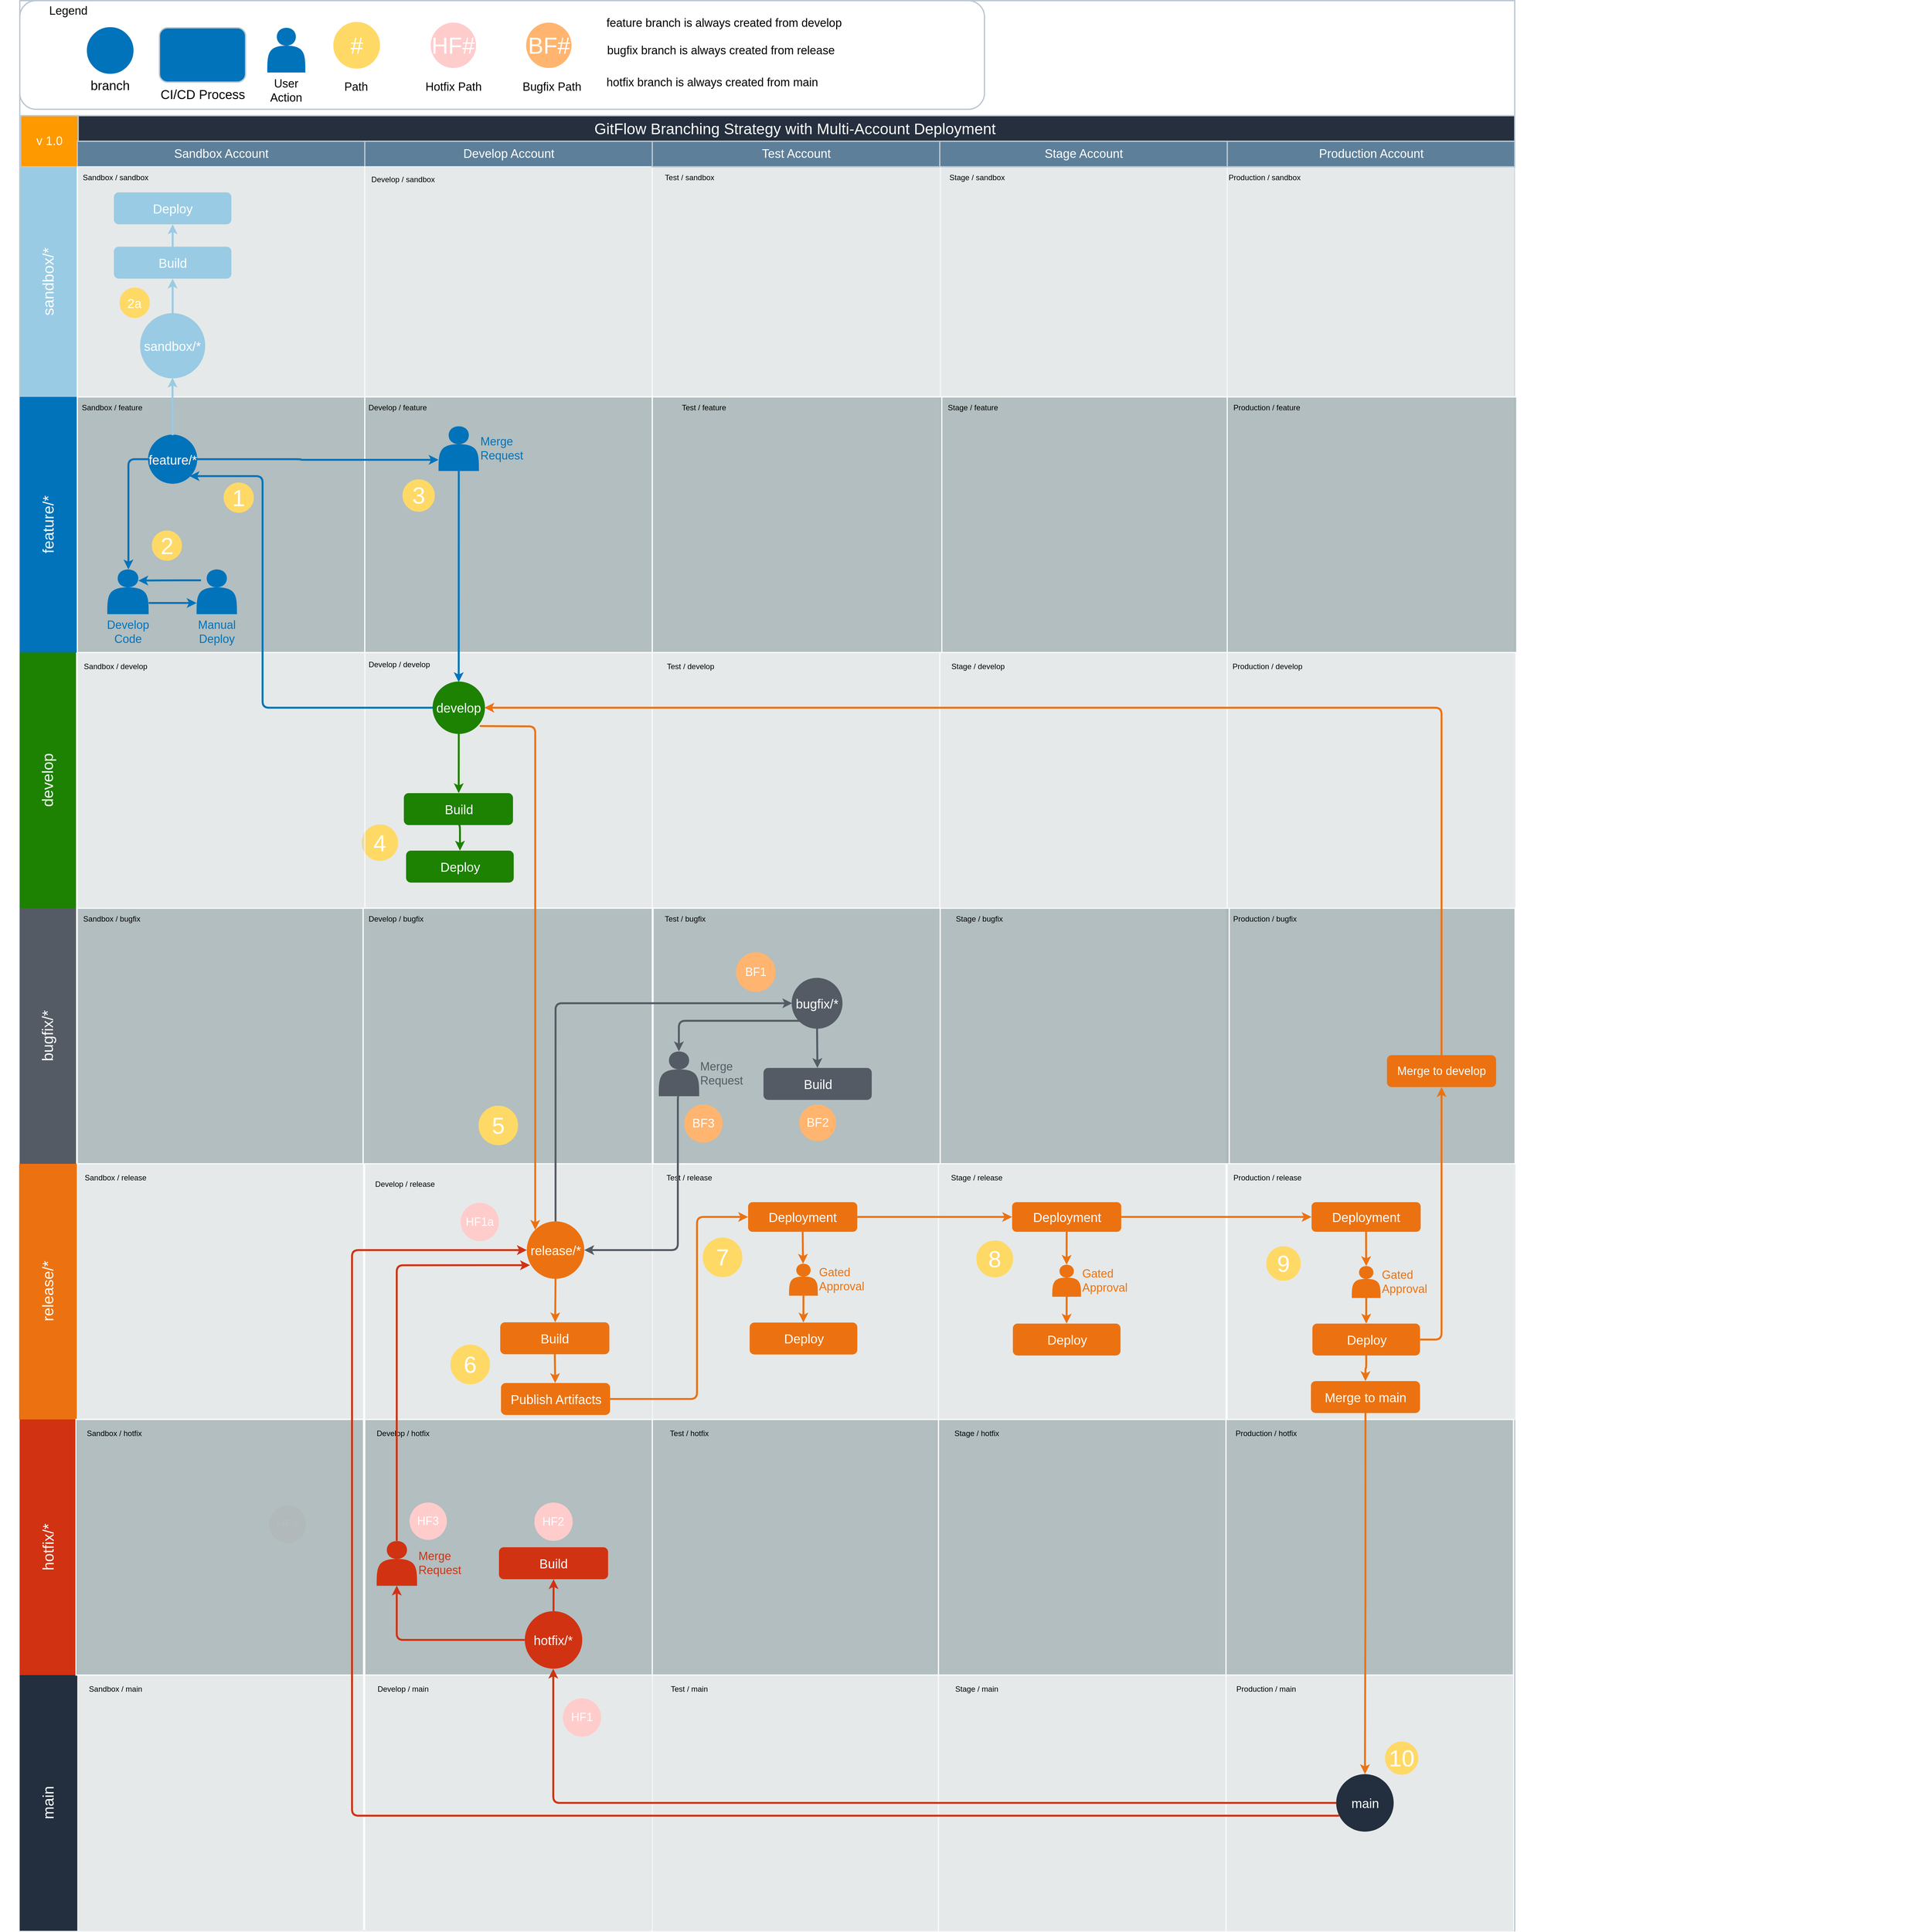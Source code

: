 <mxfile version="17.2.4" type="device"><diagram id="6a731a19-8d31-9384-78a2-239565b7b9f0" name="Page-1"><mxGraphModel dx="946" dy="594" grid="1" gridSize="10" guides="1" tooltips="1" connect="1" arrows="1" fold="1" page="1" pageScale="1" pageWidth="1169" pageHeight="827" background="none" math="0" shadow="0"><root><mxCell id="0"/><mxCell id="1" parent="0"/><mxCell id="vokwhN9IxyBYqzhj8d0K-812" value="" style="rounded=0;whiteSpace=wrap;html=1;labelBackgroundColor=none;fontFamily=Helvetica;fontSize=18;fontColor=#000000;strokeColor=#BAC8D3;strokeWidth=2;fillColor=#FFFFFF;" parent="1" vertex="1"><mxGeometry x="150" y="540" width="2340" height="3020" as="geometry"/></mxCell><mxCell id="vokwhN9IxyBYqzhj8d0K-785" value="" style="group" parent="1" vertex="1" connectable="0"><mxGeometry x="2037.98" y="2760" width="450" height="400" as="geometry"/></mxCell><mxCell id="vokwhN9IxyBYqzhj8d0K-786" value="" style="strokeColor=#FFFFFF;fillColor=#AAB7B8;fontSize=18;strokeWidth=2;fontFamily=Helvetica;html=1;opacity=90;labelBackgroundColor=none;" parent="vokwhN9IxyBYqzhj8d0K-785" vertex="1"><mxGeometry width="450" height="400" as="geometry"/></mxCell><mxCell id="vokwhN9IxyBYqzhj8d0K-787" value="&lt;span style=&quot;font-size: 12px&quot;&gt;Production /&amp;nbsp;&lt;/span&gt;&lt;span style=&quot;font-size: 12px&quot;&gt;hotfix&lt;/span&gt;" style="text;html=1;strokeColor=none;fillColor=none;align=center;verticalAlign=middle;whiteSpace=wrap;rounded=0;labelBackgroundColor=none;fontFamily=Helvetica;fontSize=18;fontColor=#000000;" parent="vokwhN9IxyBYqzhj8d0K-785" vertex="1"><mxGeometry x="6.01" y="3.31" width="113.99" height="33.06" as="geometry"/></mxCell><mxCell id="vokwhN9IxyBYqzhj8d0K-779" value="" style="group" parent="1" vertex="1" connectable="0"><mxGeometry x="1137.98" y="2760" width="1976.86" height="480" as="geometry"/></mxCell><mxCell id="vokwhN9IxyBYqzhj8d0K-780" value="" style="strokeColor=#FFFFFF;fillColor=#AAB7B8;fontSize=18;strokeWidth=2;fontFamily=Helvetica;html=1;opacity=90;labelBackgroundColor=none;" parent="vokwhN9IxyBYqzhj8d0K-779" vertex="1"><mxGeometry width="450" height="400" as="geometry"/></mxCell><mxCell id="vokwhN9IxyBYqzhj8d0K-781" value="&lt;font style=&quot;font-size: 12px&quot;&gt;Test&lt;/font&gt;&lt;span style=&quot;font-size: 12px&quot;&gt;&amp;nbsp;/&amp;nbsp;&lt;/span&gt;&lt;span style=&quot;font-size: 12px&quot;&gt;hotfix&lt;/span&gt;" style="text;html=1;strokeColor=none;fillColor=none;align=center;verticalAlign=middle;whiteSpace=wrap;rounded=0;labelBackgroundColor=none;fontFamily=Helvetica;fontSize=18;fontColor=#000000;" parent="vokwhN9IxyBYqzhj8d0K-779" vertex="1"><mxGeometry x="6.01" y="3.306" width="108" height="33.058" as="geometry"/></mxCell><mxCell id="vokwhN9IxyBYqzhj8d0K-788" value="" style="group" parent="1" vertex="1" connectable="0"><mxGeometry x="690" y="2760" width="450" height="400" as="geometry"/></mxCell><mxCell id="vokwhN9IxyBYqzhj8d0K-789" value="" style="strokeColor=#FFFFFF;fillColor=#AAB7B8;fontSize=18;strokeWidth=2;fontFamily=Helvetica;html=1;opacity=90;labelBackgroundColor=none;" parent="vokwhN9IxyBYqzhj8d0K-788" vertex="1"><mxGeometry width="450" height="400" as="geometry"/></mxCell><mxCell id="vokwhN9IxyBYqzhj8d0K-790" value="&lt;font style=&quot;font-size: 12px&quot;&gt;Develop&lt;/font&gt;&lt;span style=&quot;font-size: 12px&quot;&gt;&amp;nbsp;/ hotfix&lt;/span&gt;&lt;span style=&quot;color: rgba(0 , 0 , 0 , 0) ; font-family: monospace ; font-size: 0px&quot;&gt;%3CmxGraphModel%3E%3Croot%3E%3CmxCell%20id%3D%220%22%2F%3E%3CmxCell%20id%3D%221%22%20parent%3D%220%22%2F%3E%3CmxCell%20id%3D%222%22%20value%3D%22release%2F*%22%20style%3D%22strokeColor%3Dnone%3BfillColor%3D%23ec7211%3BfontSize%3D24%3BstrokeWidth%3D2%3Bhorizontal%3D0%3BfontFamily%3DHelvetica%3Bhtml%3D1%3BfontColor%3D%23FFFFFF%3BfontStyle%3D0%22%20vertex%3D%221%22%20parent%3D%221%22%3E%3CmxGeometry%20x%3D%22150%22%20y%3D%222360%22%20width%3D%2286%22%20height%3D%22400%22%20as%3D%22geometry%22%2F%3E%3C%2FmxCell%3E%3CmxCell%20id%3D%223%22%20value%3D%22%22%20style%3D%22group%22%20vertex%3D%221%22%20connectable%3D%220%22%20parent%3D%221%22%3E%3CmxGeometry%20x%3D%22237.98%22%20y%3D%222360%22%20width%3D%22450%22%20height%3D%22400%22%20as%3D%22geometry%22%2F%3E%3C%2FmxCell%3E%3CmxCell%20id%3D%224%22%20value%3D%22%22%20style%3D%22strokeColor%3D%23FFFFFF%3BfillColor%3D%23D5DBDB%3BfontSize%3D18%3BstrokeWidth%3D2%3BfontFamily%3DHelvetica%3Bhtml%3D1%3Bopacity%3D60%3B%22%20vertex%3D%221%22%20parent%3D%223%22%3E%3CmxGeometry%20width%3D%22450%22%20height%3D%22400%22%20as%3D%22geometry%22%2F%3E%3C%2FmxCell%3E%3CmxCell%20id%3D%225%22%20value%3D%22%26lt%3Bfont%20style%3D%26quot%3Bfont-size%3A%2012px%26quot%3B%26gt%3BSandbox%26lt%3B%2Ffont%26gt%3B%26lt%3Bspan%20style%3D%26quot%3Bfont-size%3A%2012px%26quot%3B%26gt%3B%26amp%3Bnbsp%3B%2F%20release%26lt%3B%2Fspan%26gt%3B%22%20style%3D%22text%3Bhtml%3D1%3BstrokeColor%3Dnone%3BfillColor%3Dnone%3Balign%3Dcenter%3BverticalAlign%3Dmiddle%3BwhiteSpace%3Dwrap%3Brounded%3D0%3BlabelBackgroundColor%3Dnone%3BfontFamily%3DHelvetica%3BfontSize%3D18%3BfontColor%3D%23000000%3B%22%20vertex%3D%221%22%20parent%3D%223%22%3E%3CmxGeometry%20x%3D%226.01%22%20y%3D%223.306%22%20width%3D%22108%22%20height%3D%2233.058%22%20as%3D%22geometry%22%2F%3E%3C%2FmxCell%3E%3CmxCell%20id%3D%226%22%20value%3D%22%22%20style%3D%22group%22%20vertex%3D%221%22%20connectable%3D%220%22%20parent%3D%221%22%3E%3CmxGeometry%20x%3D%221137.98%22%20y%3D%222360%22%20width%3D%22450%22%20height%3D%22400%22%20as%3D%22geometry%22%2F%3E%3C%2FmxCell%3E%3CmxCell%20id%3D%227%22%20value%3D%22%22%20style%3D%22strokeColor%3D%23FFFFFF%3BfillColor%3D%23D5DBDB%3BfontSize%3D18%3BstrokeWidth%3D2%3BfontFamily%3DHelvetica%3Bhtml%3D1%3Bopacity%3D60%3B%22%20vertex%3D%221%22%20parent%3D%226%22%3E%3CmxGeometry%20width%3D%22450%22%20height%3D%22400%22%20as%3D%22geometry%22%2F%3E%3C%2FmxCell%3E%3CmxCell%20id%3D%228%22%20value%3D%22%26lt%3Bfont%20style%3D%26quot%3Bfont-size%3A%2012px%26quot%3B%26gt%3BTest%26lt%3B%2Ffont%26gt%3B%26lt%3Bspan%20style%3D%26quot%3Bfont-size%3A%2012px%26quot%3B%26gt%3B%26amp%3Bnbsp%3B%2F%26amp%3Bnbsp%3B%26lt%3B%2Fspan%26gt%3B%26lt%3Bspan%20style%3D%26quot%3Bfont-size%3A%2012px%26quot%3B%26gt%3Brelease%26lt%3B%2Fspan%26gt%3B%22%20style%3D%22text%3Bhtml%3D1%3BstrokeColor%3Dnone%3BfillColor%3Dnone%3Balign%3Dcenter%3BverticalAlign%3Dmiddle%3BwhiteSpace%3Dwrap%3Brounded%3D0%3BlabelBackgroundColor%3Dnone%3BfontFamily%3DHelvetica%3BfontSize%3D18%3BfontColor%3D%23000000%3B%22%20vertex%3D%221%22%20parent%3D%226%22%3E%3CmxGeometry%20x%3D%226.01%22%20y%3D%223.306%22%20width%3D%22108%22%20height%3D%2233.058%22%20as%3D%22geometry%22%2F%3E%3C%2FmxCell%3E%3CmxCell%20id%3D%229%22%20value%3D%22%22%20style%3D%22group%22%20vertex%3D%221%22%20connectable%3D%220%22%20parent%3D%221%22%3E%3CmxGeometry%20x%3D%221587.98%22%20y%3D%222360%22%20width%3D%22450%22%20height%3D%22400%22%20as%3D%22geometry%22%2F%3E%3C%2FmxCell%3E%3CmxCell%20id%3D%2210%22%20value%3D%22%22%20style%3D%22strokeColor%3D%23FFFFFF%3BfillColor%3D%23D5DBDB%3BfontSize%3D18%3BstrokeWidth%3D2%3BfontFamily%3DHelvetica%3Bhtml%3D1%3Bopacity%3D60%3B%22%20vertex%3D%221%22%20parent%3D%229%22%3E%3CmxGeometry%20width%3D%22450%22%20height%3D%22400%22%20as%3D%22geometry%22%2F%3E%3C%2FmxCell%3E%3CmxCell%20id%3D%2211%22%20value%3D%22%26lt%3Bfont%20style%3D%26quot%3Bfont-size%3A%2012px%26quot%3B%26gt%3BStage%26lt%3B%2Ffont%26gt%3B%26lt%3Bspan%20style%3D%26quot%3Bfont-size%3A%2012px%26quot%3B%26gt%3B%26amp%3Bnbsp%3B%2F%26amp%3Bnbsp%3B%26lt%3B%2Fspan%26gt%3B%26lt%3Bspan%20style%3D%26quot%3Bfont-size%3A%2012px%26quot%3B%26gt%3Brelease%26lt%3B%2Fspan%26gt%3B%22%20style%3D%22text%3Bhtml%3D1%3BstrokeColor%3Dnone%3BfillColor%3Dnone%3Balign%3Dcenter%3BverticalAlign%3Dmiddle%3BwhiteSpace%3Dwrap%3Brounded%3D0%3BlabelBackgroundColor%3Dnone%3BfontFamily%3DHelvetica%3BfontSize%3D18%3BfontColor%3D%23000000%3B%22%20vertex%3D%221%22%20parent%3D%229%22%3E%3CmxGeometry%20x%3D%226.01%22%20y%3D%223.306%22%20width%3D%22108%22%20height%3D%2233.058%22%20as%3D%22geometry%22%2F%3E%3C%2FmxCell%3E%3CmxCell%20id%3D%2212%22%20value%3D%22%22%20style%3D%22group%22%20vertex%3D%221%22%20connectable%3D%220%22%20parent%3D%221%22%3E%3CmxGeometry%20x%3D%222037.98%22%20y%3D%222360%22%20width%3D%22450%22%20height%3D%22400%22%20as%3D%22geometry%22%2F%3E%3C%2FmxCell%3E%3CmxCell%20id%3D%2213%22%20value%3D%22%22%20style%3D%22strokeColor%3D%23FFFFFF%3BfillColor%3D%23D5DBDB%3BfontSize%3D18%3BstrokeWidth%3D2%3BfontFamily%3DHelvetica%3Bhtml%3D1%3Bopacity%3D60%3B%22%20vertex%3D%221%22%20parent%3D%2212%22%3E%3CmxGeometry%20width%3D%22450%22%20height%3D%22400%22%20as%3D%22geometry%22%2F%3E%3C%2FmxCell%3E%3CmxCell%20id%3D%2214%22%20value%3D%22%26lt%3Bspan%20style%3D%26quot%3Bfont-size%3A%2012px%26quot%3B%26gt%3BProduction%20%2F%20release%26lt%3B%2Fspan%26gt%3B%22%20style%3D%22text%3Bhtml%3D1%3BstrokeColor%3Dnone%3BfillColor%3Dnone%3Balign%3Dcenter%3BverticalAlign%3Dmiddle%3BwhiteSpace%3Dwrap%3Brounded%3D0%3BlabelBackgroundColor%3Dnone%3BfontFamily%3DHelvetica%3BfontSize%3D18%3BfontColor%3D%23000000%3B%22%20vertex%3D%221%22%20parent%3D%2212%22%3E%3CmxGeometry%20x%3D%226.01%22%20y%3D%223.31%22%20width%3D%22113.99%22%20height%3D%2233.06%22%20as%3D%22geometry%22%2F%3E%3C%2FmxCell%3E%3CmxCell%20id%3D%2215%22%20value%3D%22%22%20style%3D%22group%22%20vertex%3D%221%22%20connectable%3D%220%22%20parent%3D%221%22%3E%3CmxGeometry%20x%3D%22690%22%20y%3D%222360%22%20width%3D%22450%22%20height%3D%22400%22%20as%3D%22geometry%22%2F%3E%3C%2FmxCell%3E%3CmxCell%20id%3D%2216%22%20value%3D%22%22%20style%3D%22strokeColor%3D%23FFFFFF%3BfillColor%3D%23D5DBDB%3BfontSize%3D18%3BstrokeWidth%3D2%3BfontFamily%3DHelvetica%3Bhtml%3D1%3Bopacity%3D60%3B%22%20vertex%3D%221%22%20parent%3D%2215%22%3E%3CmxGeometry%20width%3D%22450%22%20height%3D%22400%22%20as%3D%22geometry%22%2F%3E%3C%2FmxCell%3E%3CmxCell%20id%3D%2217%22%20value%3D%22%26lt%3Bfont%20style%3D%26quot%3Bfont-size%3A%2012px%26quot%3B%26gt%3BDevelop%26lt%3B%2Ffont%26gt%3B%26lt%3Bspan%20style%3D%26quot%3Bfont-size%3A%2012px%26quot%3B%26gt%3B%26amp%3Bnbsp%3B%2F%26amp%3Bnbsp%3B%26lt%3B%2Fspan%26gt%3B%26lt%3Bspan%20style%3D%26quot%3Bfont-size%3A%2012px%26quot%3B%26gt%3Brelease%26lt%3B%2Fspan%26gt%3B%22%20style%3D%22text%3Bhtml%3D1%3BstrokeColor%3Dnone%3BfillColor%3Dnone%3Balign%3Dcenter%3BverticalAlign%3Dmiddle%3BwhiteSpace%3Dwrap%3Brounded%3D0%3BlabelBackgroundColor%3Dnone%3BfontFamily%3DHelvetica%3BfontSize%3D18%3BfontColor%3D%23000000%3B%22%20vertex%3D%221%22%20parent%3D%2215%22%3E%3CmxGeometry%20x%3D%226.01%22%20y%3D%223.306%22%20width%3D%22108%22%20height%3D%2233.058%22%20as%3D%22geometry%22%2F%3E%3C%2FmxCell%3E%3C%2Froot%3E%3C%2FmxGraphModel%3E&lt;/span&gt;" style="text;html=1;strokeColor=none;fillColor=none;align=center;verticalAlign=middle;whiteSpace=wrap;rounded=0;labelBackgroundColor=none;fontFamily=Helvetica;fontSize=18;fontColor=#000000;" parent="vokwhN9IxyBYqzhj8d0K-788" vertex="1"><mxGeometry x="6.01" y="3.306" width="108" height="33.058" as="geometry"/></mxCell><mxCell id="vokwhN9IxyBYqzhj8d0K-407" value="Build" style="rounded=1;fillColor=#D13212;strokeColor=none;strokeWidth=2;fontFamily=Helvetica;html=1;gradientColor=none;fontSize=20;fontColor=#FFFFFF" parent="vokwhN9IxyBYqzhj8d0K-788" vertex="1"><mxGeometry x="210" y="200" width="170.83" height="50" as="geometry"/></mxCell><mxCell id="vokwhN9IxyBYqzhj8d0K-538" value="&lt;font style=&quot;font-size: 18px&quot;&gt;HF2&lt;/font&gt;" style="ellipse;whiteSpace=wrap;html=1;aspect=fixed;fontFamily=Helvetica;fontSize=18;fontColor=#FFFFFF;strokeColor=none;strokeWidth=2;fillColor=#FFCCCC;" parent="vokwhN9IxyBYqzhj8d0K-788" vertex="1"><mxGeometry x="265.42" y="130" width="60" height="60" as="geometry"/></mxCell><mxCell id="vokwhN9IxyBYqzhj8d0K-382" value="hotfix/*" style="ellipse;whiteSpace=wrap;html=1;aspect=fixed;fontFamily=Helvetica;fontSize=20;fontColor=#FFFFFF;strokeColor=none;strokeWidth=2;fillColor=#D13212;" parent="vokwhN9IxyBYqzhj8d0K-788" vertex="1"><mxGeometry x="250.42" y="300" width="90" height="90" as="geometry"/></mxCell><mxCell id="vokwhN9IxyBYqzhj8d0K-408" value="" style="edgeStyle=elbowEdgeStyle;elbow=horizontal;strokeWidth=3;strokeColor=#D13212;fontFamily=Helvetica;html=1;entryX=0.5;entryY=1;entryDx=0;entryDy=0;exitX=0.5;exitY=0;exitDx=0;exitDy=0;" parent="vokwhN9IxyBYqzhj8d0K-788" source="vokwhN9IxyBYqzhj8d0K-382" target="vokwhN9IxyBYqzhj8d0K-407" edge="1"><mxGeometry x="-690" y="-2760" width="131.973" height="100" as="geometry"><mxPoint x="697.155" y="1305" as="sourcePoint"/><mxPoint x="697.155" y="1335" as="targetPoint"/><Array as="points"/><mxPoint x="-25" as="offset"/></mxGeometry></mxCell><mxCell id="vokwhN9IxyBYqzhj8d0K-585" value="&lt;font style=&quot;font-size: 18px&quot;&gt;HF3&lt;/font&gt;" style="ellipse;whiteSpace=wrap;html=1;aspect=fixed;fontFamily=Helvetica;fontSize=18;fontColor=#FFFFFF;strokeColor=none;strokeWidth=2;fillColor=#FFCCCC;" parent="vokwhN9IxyBYqzhj8d0K-788" vertex="1"><mxGeometry x="70" y="130" width="58.49" height="58.49" as="geometry"/></mxCell><mxCell id="ML3Z8_Sk4E8EegSXhuCk-149" value="&lt;font color=&quot;#d13212&quot;&gt;Merge&lt;br&gt;Request&lt;/font&gt;" style="shape=actor;whiteSpace=wrap;html=1;labelBackgroundColor=none;fontFamily=Helvetica;fontSize=18;fontColor=#545b64;strokeColor=none;strokeWidth=0;fillColor=#D13212;verticalAlign=middle;labelPosition=right;verticalLabelPosition=middle;align=left;labelBorderColor=none;" parent="vokwhN9IxyBYqzhj8d0K-788" vertex="1"><mxGeometry x="18.38" y="190" width="63.27" height="70" as="geometry"/></mxCell><mxCell id="vokwhN9IxyBYqzhj8d0K-392" value="" style="edgeStyle=orthogonalEdgeStyle;elbow=horizontal;strokeWidth=3;strokeColor=#D13212;fontFamily=Helvetica;html=1;entryX=0.5;entryY=1;entryDx=0;entryDy=0;exitX=0;exitY=0.5;exitDx=0;exitDy=0;" parent="vokwhN9IxyBYqzhj8d0K-788" source="vokwhN9IxyBYqzhj8d0K-382" target="ML3Z8_Sk4E8EegSXhuCk-149" edge="1"><mxGeometry x="146.849" y="1977.36" width="131.973" height="100" as="geometry"><mxPoint x="1563.87" y="1995" as="sourcePoint"/><mxPoint x="55.415" y="248.49" as="targetPoint"/></mxGeometry></mxCell><mxCell id="vokwhN9IxyBYqzhj8d0K-795" value="" style="group" parent="1" vertex="1" connectable="0"><mxGeometry x="1137.98" y="3160" width="450" height="400" as="geometry"/></mxCell><mxCell id="vokwhN9IxyBYqzhj8d0K-796" value="" style="strokeColor=#FFFFFF;fillColor=#D5DBDB;fontSize=18;strokeWidth=2;fontFamily=Helvetica;html=1;opacity=60;" parent="vokwhN9IxyBYqzhj8d0K-795" vertex="1"><mxGeometry width="450" height="400" as="geometry"/></mxCell><mxCell id="vokwhN9IxyBYqzhj8d0K-797" value="&lt;font style=&quot;font-size: 12px&quot;&gt;Test&lt;/font&gt;&lt;span style=&quot;font-size: 12px&quot;&gt;&amp;nbsp;/&amp;nbsp;&lt;/span&gt;&lt;span style=&quot;font-size: 12px&quot;&gt;main&lt;/span&gt;" style="text;html=1;strokeColor=none;fillColor=none;align=center;verticalAlign=middle;whiteSpace=wrap;rounded=0;labelBackgroundColor=none;fontFamily=Helvetica;fontSize=18;fontColor=#000000;" parent="vokwhN9IxyBYqzhj8d0K-795" vertex="1"><mxGeometry x="6.01" y="3.306" width="108" height="33.058" as="geometry"/></mxCell><mxCell id="vokwhN9IxyBYqzhj8d0K-804" value="" style="group" parent="1" vertex="1" connectable="0"><mxGeometry x="690" y="3160" width="450" height="400" as="geometry"/></mxCell><mxCell id="vokwhN9IxyBYqzhj8d0K-805" value="" style="strokeColor=#FFFFFF;fillColor=#D5DBDB;fontSize=18;strokeWidth=2;fontFamily=Helvetica;html=1;opacity=60;" parent="vokwhN9IxyBYqzhj8d0K-804" vertex="1"><mxGeometry width="450" height="400" as="geometry"/></mxCell><mxCell id="vokwhN9IxyBYqzhj8d0K-806" value="&lt;font style=&quot;font-size: 12px&quot;&gt;Develop&lt;/font&gt;&lt;span style=&quot;font-size: 12px&quot;&gt;&amp;nbsp;/&amp;nbsp;&lt;/span&gt;&lt;span style=&quot;font-size: 12px&quot;&gt;main&lt;/span&gt;" style="text;html=1;strokeColor=none;fillColor=none;align=center;verticalAlign=middle;whiteSpace=wrap;rounded=0;labelBackgroundColor=none;fontFamily=Helvetica;fontSize=18;fontColor=#000000;" parent="vokwhN9IxyBYqzhj8d0K-804" vertex="1"><mxGeometry x="6.01" y="3.306" width="108" height="33.058" as="geometry"/></mxCell><mxCell id="vokwhN9IxyBYqzhj8d0K-809" value="&lt;font style=&quot;font-size: 18px&quot;&gt;HF1&lt;/font&gt;" style="ellipse;whiteSpace=wrap;html=1;aspect=fixed;fontFamily=Helvetica;fontSize=18;fontColor=#FFFFFF;strokeColor=none;strokeWidth=2;fillColor=#FFCCCC;" parent="vokwhN9IxyBYqzhj8d0K-804" vertex="1"><mxGeometry x="310" y="36.36" width="60" height="60" as="geometry"/></mxCell><mxCell id="vokwhN9IxyBYqzhj8d0K-792" value="" style="group" parent="1" vertex="1" connectable="0"><mxGeometry x="240" y="3160" width="447.98" height="400" as="geometry"/></mxCell><mxCell id="vokwhN9IxyBYqzhj8d0K-793" value="" style="strokeColor=#FFFFFF;fillColor=#D5DBDB;fontSize=18;strokeWidth=2;fontFamily=Helvetica;html=1;opacity=60;" parent="vokwhN9IxyBYqzhj8d0K-792" vertex="1"><mxGeometry width="447.98" height="400" as="geometry"/></mxCell><mxCell id="vokwhN9IxyBYqzhj8d0K-794" value="&lt;font style=&quot;font-size: 12px&quot;&gt;Sandbox&lt;/font&gt;&lt;span style=&quot;font-size: 12px&quot;&gt;&amp;nbsp;/ main&lt;/span&gt;" style="text;html=1;strokeColor=none;fillColor=none;align=center;verticalAlign=middle;whiteSpace=wrap;rounded=0;labelBackgroundColor=none;fontFamily=Helvetica;fontSize=18;fontColor=#000000;" parent="vokwhN9IxyBYqzhj8d0K-792" vertex="1"><mxGeometry x="5.983" y="3.306" width="107.515" height="33.058" as="geometry"/></mxCell><mxCell id="vokwhN9IxyBYqzhj8d0K-801" value="" style="group" parent="1" vertex="1" connectable="0"><mxGeometry x="2037.98" y="3160" width="450" height="400" as="geometry"/></mxCell><mxCell id="vokwhN9IxyBYqzhj8d0K-802" value="" style="strokeColor=#FFFFFF;fillColor=#D5DBDB;fontSize=18;strokeWidth=2;fontFamily=Helvetica;html=1;opacity=60;" parent="vokwhN9IxyBYqzhj8d0K-801" vertex="1"><mxGeometry width="450" height="400" as="geometry"/></mxCell><mxCell id="vokwhN9IxyBYqzhj8d0K-803" value="&lt;span style=&quot;font-size: 12px&quot;&gt;Production /&amp;nbsp;&lt;/span&gt;&lt;span style=&quot;font-size: 12px&quot;&gt;main&lt;/span&gt;" style="text;html=1;strokeColor=none;fillColor=none;align=center;verticalAlign=middle;whiteSpace=wrap;rounded=0;labelBackgroundColor=none;fontFamily=Helvetica;fontSize=18;fontColor=#000000;" parent="vokwhN9IxyBYqzhj8d0K-801" vertex="1"><mxGeometry x="6.01" y="3.31" width="113.99" height="33.06" as="geometry"/></mxCell><mxCell id="vokwhN9IxyBYqzhj8d0K-807" value="main" style="ellipse;whiteSpace=wrap;html=1;aspect=fixed;fontFamily=Helvetica;fontSize=20;fontColor=#FFFFFF;strokeColor=none;strokeWidth=2;fillColor=#232F3E;" parent="vokwhN9IxyBYqzhj8d0K-801" vertex="1"><mxGeometry x="172.52" y="155" width="90" height="90" as="geometry"/></mxCell><mxCell id="vokwhN9IxyBYqzhj8d0K-530" value="&lt;font style=&quot;font-size: 36px&quot;&gt;10&lt;/font&gt;" style="ellipse;whiteSpace=wrap;html=1;aspect=fixed;fontFamily=Helvetica;fontSize=20;fontColor=#FFFFFF;strokeColor=#FFD966;strokeWidth=2;fillColor=#FFD966;" parent="vokwhN9IxyBYqzhj8d0K-801" vertex="1"><mxGeometry x="250.02" y="105" width="50" height="50" as="geometry"/></mxCell><mxCell id="vokwhN9IxyBYqzhj8d0K-782" value="" style="group" parent="1" vertex="1" connectable="0"><mxGeometry x="1587.98" y="2760" width="450" height="400" as="geometry"/></mxCell><mxCell id="vokwhN9IxyBYqzhj8d0K-783" value="" style="strokeColor=#FFFFFF;fillColor=#AAB7B8;fontSize=18;strokeWidth=2;fontFamily=Helvetica;html=1;opacity=90;labelBackgroundColor=none;" parent="vokwhN9IxyBYqzhj8d0K-782" vertex="1"><mxGeometry width="450" height="400" as="geometry"/></mxCell><mxCell id="vokwhN9IxyBYqzhj8d0K-784" value="&lt;font style=&quot;font-size: 12px&quot;&gt;Stage&lt;/font&gt;&lt;span style=&quot;font-size: 12px&quot;&gt;&amp;nbsp;/&amp;nbsp;&lt;/span&gt;&lt;span style=&quot;font-size: 12px&quot;&gt;hotfix&lt;/span&gt;" style="text;html=1;strokeColor=none;fillColor=none;align=center;verticalAlign=middle;whiteSpace=wrap;rounded=0;labelBackgroundColor=none;fontFamily=Helvetica;fontSize=18;fontColor=#000000;" parent="vokwhN9IxyBYqzhj8d0K-782" vertex="1"><mxGeometry x="6.01" y="3.306" width="108" height="33.058" as="geometry"/></mxCell><mxCell id="vokwhN9IxyBYqzhj8d0K-743" value="" style="group" parent="1" vertex="1" connectable="0"><mxGeometry x="2037.32" y="1960" width="453.16" height="400" as="geometry"/></mxCell><mxCell id="vokwhN9IxyBYqzhj8d0K-744" value="" style="strokeColor=#FFFFFF;fillColor=#AAB7B8;fontSize=18;strokeWidth=2;fontFamily=Helvetica;html=1;opacity=90;" parent="vokwhN9IxyBYqzhj8d0K-743" vertex="1"><mxGeometry width="453.16" height="400" as="geometry"/></mxCell><mxCell id="vokwhN9IxyBYqzhj8d0K-745" value="&lt;span style=&quot;font-size: 12px&quot;&gt;Production /&amp;nbsp;&lt;/span&gt;&lt;span style=&quot;font-size: 12px&quot;&gt;bugfix&lt;/span&gt;" style="text;html=1;strokeColor=none;fillColor=none;align=center;verticalAlign=middle;whiteSpace=wrap;rounded=0;labelBackgroundColor=none;fontFamily=Helvetica;fontSize=18;fontColor=#000000;" parent="vokwhN9IxyBYqzhj8d0K-743" vertex="1"><mxGeometry x="3.96" width="116.04" height="30" as="geometry"/></mxCell><mxCell id="ML3Z8_Sk4E8EegSXhuCk-144" value="Merge to develop" style="rounded=1;fillColor=#ec7211;strokeColor=none;strokeWidth=2;fontFamily=Helvetica;html=1;gradientColor=none;fontSize=18;fontColor=#FFFFFF" parent="vokwhN9IxyBYqzhj8d0K-743" vertex="1"><mxGeometry x="252.68" y="230" width="170.83" height="50" as="geometry"/></mxCell><mxCell id="vokwhN9IxyBYqzhj8d0K-746" value="" style="group" parent="1" vertex="1" connectable="0"><mxGeometry x="1590" y="1960" width="453.16" height="400" as="geometry"/></mxCell><mxCell id="vokwhN9IxyBYqzhj8d0K-747" value="" style="strokeColor=#FFFFFF;fillColor=#AAB7B8;fontSize=18;strokeWidth=2;fontFamily=Helvetica;html=1;opacity=90;" parent="vokwhN9IxyBYqzhj8d0K-746" vertex="1"><mxGeometry width="453.16" height="400" as="geometry"/></mxCell><mxCell id="vokwhN9IxyBYqzhj8d0K-748" value="&lt;span style=&quot;font-size: 12px&quot;&gt;Stage /&amp;nbsp;&lt;/span&gt;&lt;span style=&quot;font-size: 12px&quot;&gt;bugfix&lt;/span&gt;" style="text;html=1;strokeColor=none;fillColor=none;align=center;verticalAlign=middle;whiteSpace=wrap;rounded=0;labelBackgroundColor=none;fontFamily=Helvetica;fontSize=18;fontColor=#000000;" parent="vokwhN9IxyBYqzhj8d0K-746" vertex="1"><mxGeometry x="3.96" width="116.04" height="30" as="geometry"/></mxCell><mxCell id="vokwhN9IxyBYqzhj8d0K-710" value="" style="group" parent="1" vertex="1" connectable="0"><mxGeometry x="690" y="1570" width="450" height="400" as="geometry"/></mxCell><mxCell id="vokwhN9IxyBYqzhj8d0K-711" value="" style="strokeColor=#FFFFFF;fillColor=#D5DBDB;fontSize=18;strokeWidth=2;fontFamily=Helvetica;html=1;opacity=60;" parent="vokwhN9IxyBYqzhj8d0K-710" vertex="1"><mxGeometry y="-10" width="450" height="400" as="geometry"/></mxCell><mxCell id="vokwhN9IxyBYqzhj8d0K-712" value="&lt;font style=&quot;font-size: 12px&quot;&gt;Develop&lt;/font&gt;&lt;span style=&quot;font-size: 12px&quot;&gt;&amp;nbsp;/ develop&lt;/span&gt;" style="text;html=1;strokeColor=none;fillColor=none;align=center;verticalAlign=middle;whiteSpace=wrap;rounded=0;labelBackgroundColor=none;fontFamily=Helvetica;fontSize=18;fontColor=#000000;" parent="vokwhN9IxyBYqzhj8d0K-710" vertex="1"><mxGeometry x="-8.882e-15" y="-10.004" width="108" height="33.058" as="geometry"/></mxCell><mxCell id="vokwhN9IxyBYqzhj8d0K-212" value="develop" style="ellipse;whiteSpace=wrap;html=1;aspect=fixed;fontFamily=Helvetica;fontSize=20;fontColor=#FFFFFF;strokeColor=#1D8102;strokeWidth=2;fillColor=#1D8102;" parent="vokwhN9IxyBYqzhj8d0K-710" vertex="1"><mxGeometry x="107.13" y="36.36" width="80" height="80" as="geometry"/></mxCell><mxCell id="vokwhN9IxyBYqzhj8d0K-258" value="Build" style="rounded=1;fillColor=#1D8102;strokeColor=none;strokeWidth=2;fontFamily=Helvetica;html=1;gradientColor=none;fontSize=20;fontColor=#FFFFFF" parent="vokwhN9IxyBYqzhj8d0K-710" vertex="1"><mxGeometry x="61.14" y="210" width="170.83" height="50" as="geometry"/></mxCell><mxCell id="vokwhN9IxyBYqzhj8d0K-263" value="Deploy" style="rounded=1;fillColor=#1D8102;strokeColor=none;strokeWidth=2;fontFamily=Helvetica;html=1;gradientColor=none;fontSize=20;fontColor=#FFFFFF" parent="vokwhN9IxyBYqzhj8d0K-710" vertex="1"><mxGeometry x="64.62" y="300" width="168.5" height="50" as="geometry"/></mxCell><mxCell id="vokwhN9IxyBYqzhj8d0K-265" value="" style="edgeStyle=elbowEdgeStyle;elbow=horizontal;strokeWidth=3;strokeColor=#1D8102;fontFamily=Helvetica;html=1;exitX=0.5;exitY=1;exitDx=0;exitDy=0;entryX=0.5;entryY=0;entryDx=0;entryDy=0;" parent="vokwhN9IxyBYqzhj8d0K-710" source="vokwhN9IxyBYqzhj8d0K-212" target="vokwhN9IxyBYqzhj8d0K-258" edge="1"><mxGeometry x="131.059" y="514.86" width="131.973" height="100" as="geometry"><mxPoint x="496.57" y="600" as="sourcePoint"/><mxPoint x="486.89" y="790" as="targetPoint"/><Array as="points"/></mxGeometry></mxCell><mxCell id="vokwhN9IxyBYqzhj8d0K-266" value="" style="edgeStyle=elbowEdgeStyle;elbow=horizontal;strokeWidth=3;strokeColor=#1D8102;fontFamily=Helvetica;html=1;entryX=0.5;entryY=0;entryDx=0;entryDy=0;exitX=0.5;exitY=1;exitDx=0;exitDy=0;" parent="vokwhN9IxyBYqzhj8d0K-710" source="vokwhN9IxyBYqzhj8d0K-258" target="vokwhN9IxyBYqzhj8d0K-263" edge="1"><mxGeometry x="-31.831" y="534.86" width="131.973" height="100" as="geometry"><mxPoint x="323.68" y="750" as="sourcePoint"/><mxPoint x="147" y="300" as="targetPoint"/><Array as="points"><mxPoint x="149" y="280"/></Array></mxGeometry></mxCell><mxCell id="vokwhN9IxyBYqzhj8d0K-522" value="&lt;font style=&quot;font-size: 36px&quot;&gt;4&lt;/font&gt;" style="ellipse;whiteSpace=wrap;html=1;aspect=fixed;fontFamily=Helvetica;fontSize=20;fontColor=#FFFFFF;strokeColor=#FFD966;strokeWidth=2;fillColor=#FFD966;" parent="vokwhN9IxyBYqzhj8d0K-710" vertex="1"><mxGeometry x="-3.86" y="260" width="55" height="55" as="geometry"/></mxCell><mxCell id="vokwhN9IxyBYqzhj8d0K-735" value="" style="group" parent="1" vertex="1" connectable="0"><mxGeometry x="687.32" y="1960" width="452.68" height="410" as="geometry"/></mxCell><mxCell id="vokwhN9IxyBYqzhj8d0K-736" value="" style="strokeColor=#FFFFFF;fillColor=#AAB7B8;fontSize=18;strokeWidth=2;fontFamily=Helvetica;html=1;opacity=90;" parent="vokwhN9IxyBYqzhj8d0K-735" vertex="1"><mxGeometry width="452.68" height="400" as="geometry"/></mxCell><mxCell id="vokwhN9IxyBYqzhj8d0K-737" value="&lt;font style=&quot;font-size: 12px&quot;&gt;Develop&lt;/font&gt;&lt;span style=&quot;font-size: 12px&quot;&gt;&amp;nbsp;/&amp;nbsp;&lt;/span&gt;&lt;span style=&quot;font-size: 12px&quot;&gt;bugfix&lt;/span&gt;" style="text;html=1;strokeColor=none;fillColor=none;align=center;verticalAlign=middle;whiteSpace=wrap;rounded=0;labelBackgroundColor=none;fontFamily=Helvetica;fontSize=18;fontColor=#000000;" parent="vokwhN9IxyBYqzhj8d0K-735" vertex="1"><mxGeometry x="3.956" width="95.938" height="30" as="geometry"/></mxCell><mxCell id="vokwhN9IxyBYqzhj8d0K-523" value="&lt;font style=&quot;font-size: 36px&quot;&gt;5&lt;/font&gt;" style="ellipse;whiteSpace=wrap;html=1;aspect=fixed;fontFamily=Helvetica;fontSize=20;fontColor=#FFFFFF;strokeColor=#FFD966;strokeWidth=2;fillColor=#FFD966;" parent="vokwhN9IxyBYqzhj8d0K-735" vertex="1"><mxGeometry x="181.68" y="310" width="60" height="60" as="geometry"/></mxCell><mxCell id="vokwhN9IxyBYqzhj8d0K-724" value="" style="group" parent="1" vertex="1" connectable="0"><mxGeometry x="240" y="1960" width="447.32" height="400" as="geometry"/></mxCell><mxCell id="vokwhN9IxyBYqzhj8d0K-725" value="" style="strokeColor=#FFFFFF;fillColor=#AAB7B8;fontSize=18;strokeWidth=2;fontFamily=Helvetica;html=1;opacity=90;" parent="vokwhN9IxyBYqzhj8d0K-724" vertex="1"><mxGeometry width="447.32" height="400" as="geometry"/></mxCell><mxCell id="vokwhN9IxyBYqzhj8d0K-726" value="&lt;font style=&quot;font-size: 12px&quot;&gt;Sandbox&lt;/font&gt;&lt;span style=&quot;font-size: 12px&quot;&gt;&amp;nbsp;/ bugfix&lt;/span&gt;" style="text;html=1;strokeColor=none;fillColor=none;align=center;verticalAlign=middle;whiteSpace=wrap;rounded=0;labelBackgroundColor=none;fontFamily=Helvetica;fontSize=18;fontColor=#000000;" parent="vokwhN9IxyBYqzhj8d0K-724" vertex="1"><mxGeometry x="6.03" width="96.481" height="30" as="geometry"/></mxCell><mxCell id="56" value="GitFlow Branching Strategy with Multi-Account Deployment" style="strokeColor=#BAC8D3;fillColor=#252F3E;fontSize=24;strokeWidth=2;fontFamily=Helvetica;html=1;fontColor=#FFFFFF;fontStyle=0;spacingBottom=8;spacingRight=0;spacingLeft=83;" parent="1" vertex="1"><mxGeometry x="152.66" y="720" width="2337.34" height="50" as="geometry"/></mxCell><mxCell id="57" value="sandbox/*" style="strokeColor=none;fillColor=#99CBE4;fontSize=24;strokeWidth=2;horizontal=0;fontFamily=Helvetica;html=1;fontColor=#FFFFFF;fontStyle=0" parent="1" vertex="1"><mxGeometry x="151" y="800" width="88" height="360" as="geometry"/></mxCell><mxCell id="59" value="v 1.0" style="strokeColor=#BAC8D3;fillColor=#FF9900;fontSize=19;strokeWidth=2;fontFamily=Helvetica;html=1;labelBackgroundColor=none;fontColor=#FFFFFF;" parent="1" vertex="1"><mxGeometry x="151.33" y="720" width="90" height="80" as="geometry"/></mxCell><mxCell id="140" value="" style="group" parent="1" vertex="1" connectable="0"><mxGeometry x="240" y="760" width="1940" height="800" as="geometry"/></mxCell><mxCell id="141" value="Sandbox Account" style="strokeColor=#BAC8D3;fillColor=#5d7f99;fontSize=19;strokeWidth=2;fontFamily=Helvetica;html=1;labelBackgroundColor=none;fontColor=#FFFFFF;" parent="140" vertex="1"><mxGeometry width="450" height="40" as="geometry"/></mxCell><mxCell id="142" value="Develop Account" style="strokeColor=#BAC8D3;fillColor=#5d7f99;fontSize=19;strokeWidth=2;fontFamily=Helvetica;html=1;labelBackgroundColor=none;fontColor=#FFFFFF;" parent="140" vertex="1"><mxGeometry x="450" width="450" height="40" as="geometry"/></mxCell><mxCell id="vokwhN9IxyBYqzhj8d0K-638" value="" style="group" parent="140" vertex="1" connectable="0"><mxGeometry x="1401.42" y="-40" width="451" height="440" as="geometry"/></mxCell><mxCell id="vokwhN9IxyBYqzhj8d0K-639" value="" style="group" parent="vokwhN9IxyBYqzhj8d0K-638" vertex="1" connectable="0"><mxGeometry x="-51.42" y="80" width="451.004" height="360" as="geometry"/></mxCell><mxCell id="vokwhN9IxyBYqzhj8d0K-640" value="" style="strokeColor=#FFFFFF;fillColor=#D5DBDB;fontSize=18;strokeWidth=2;fontFamily=Helvetica;html=1;opacity=60;" parent="vokwhN9IxyBYqzhj8d0K-639" vertex="1"><mxGeometry x="0.004" width="451" height="360" as="geometry"/></mxCell><mxCell id="vokwhN9IxyBYqzhj8d0K-641" value="&lt;font style=&quot;font-size: 12px&quot;&gt;Stage&lt;/font&gt;&lt;span style=&quot;font-size: 12px&quot;&gt;&amp;nbsp;/ sandbox&lt;/span&gt;" style="text;html=1;strokeColor=none;fillColor=none;align=center;verticalAlign=middle;whiteSpace=wrap;rounded=0;labelBackgroundColor=none;fontFamily=Helvetica;fontSize=18;fontColor=#000000;" parent="vokwhN9IxyBYqzhj8d0K-639" vertex="1"><mxGeometry width="117.44" height="30" as="geometry"/></mxCell><mxCell id="vokwhN9IxyBYqzhj8d0K-637" value="Stage Account" style="strokeColor=#BAC8D3;fillColor=#5d7f99;fontSize=19;strokeWidth=2;fontFamily=Helvetica;html=1;labelBackgroundColor=none;fontColor=#FFFFFF;" parent="vokwhN9IxyBYqzhj8d0K-638" vertex="1"><mxGeometry x="-51.42" y="40" width="450" height="40" as="geometry"/></mxCell><mxCell id="vokwhN9IxyBYqzhj8d0K-642" value="" style="group" parent="140" vertex="1" connectable="0"><mxGeometry x="1350" y="400" width="453.16" height="400" as="geometry"/></mxCell><mxCell id="vokwhN9IxyBYqzhj8d0K-643" value="" style="strokeColor=#FFFFFF;fillColor=#AAB7B8;fontSize=18;strokeWidth=2;fontFamily=Helvetica;html=1;opacity=90;" parent="vokwhN9IxyBYqzhj8d0K-642" vertex="1"><mxGeometry width="453.16" height="400" as="geometry"/></mxCell><mxCell id="vokwhN9IxyBYqzhj8d0K-644" value="&lt;span style=&quot;font-size: 12px&quot;&gt;Stage / feature&lt;/span&gt;" style="text;html=1;strokeColor=none;fillColor=none;align=center;verticalAlign=middle;whiteSpace=wrap;rounded=0;labelBackgroundColor=none;fontFamily=Helvetica;fontSize=18;fontColor=#000000;" parent="vokwhN9IxyBYqzhj8d0K-642" vertex="1"><mxGeometry x="3.96" width="96.04" height="30" as="geometry"/></mxCell><mxCell id="vokwhN9IxyBYqzhj8d0K-159" value="feature/*" style="strokeColor=none;fillColor=#0073BB;fontSize=24;strokeWidth=2;horizontal=0;fontFamily=Helvetica;html=1;fontColor=#FFFFFF;fontStyle=0" parent="1" vertex="1"><mxGeometry x="150" y="1160" width="90" height="400" as="geometry"/></mxCell><mxCell id="vokwhN9IxyBYqzhj8d0K-165" value="develop" style="strokeColor=none;fillColor=#1D8102;fontSize=24;strokeWidth=2;horizontal=0;fontFamily=Helvetica;html=1;fontColor=#FFFFFF;fontStyle=0" parent="1" vertex="1"><mxGeometry x="150" y="1560" width="88.02" height="400" as="geometry"/></mxCell><mxCell id="vokwhN9IxyBYqzhj8d0K-478" value="" style="group" parent="1" vertex="1" connectable="0"><mxGeometry x="150" y="540" width="1510" height="170" as="geometry"/></mxCell><mxCell id="vokwhN9IxyBYqzhj8d0K-275" value="" style="rounded=1;whiteSpace=wrap;html=1;labelBackgroundColor=none;fontFamily=Helvetica;fontSize=18;fontColor=#000000;strokeColor=#BAC8D3;strokeWidth=2;fillColor=#FFFFFF;" parent="vokwhN9IxyBYqzhj8d0K-478" vertex="1"><mxGeometry width="1510" height="170" as="geometry"/></mxCell><mxCell id="vokwhN9IxyBYqzhj8d0K-210" value="branch" style="ellipse;whiteSpace=wrap;html=1;aspect=fixed;fontFamily=Helvetica;fontSize=20;fontColor=#000000;strokeColor=#0073BB;strokeWidth=2;fillColor=#0073BB;verticalAlign=top;labelPosition=center;verticalLabelPosition=bottom;align=center;" parent="vokwhN9IxyBYqzhj8d0K-478" vertex="1"><mxGeometry x="105.965" y="42.5" width="71.053" height="71.053" as="geometry"/></mxCell><mxCell id="vokwhN9IxyBYqzhj8d0K-211" value="CI/CD&amp;nbsp;Process" style="rounded=1;whiteSpace=wrap;html=1;fontFamily=Helvetica;fontSize=20;fontColor=#000000;strokeColor=#BAC8D3;strokeWidth=2;fillColor=#0073BB;labelPosition=center;verticalLabelPosition=bottom;align=center;verticalAlign=top;" parent="vokwhN9IxyBYqzhj8d0K-478" vertex="1"><mxGeometry x="218.553" y="42.5" width="134.817" height="85" as="geometry"/></mxCell><mxCell id="vokwhN9IxyBYqzhj8d0K-276" value="Legend" style="text;html=1;strokeColor=none;fillColor=none;align=center;verticalAlign=middle;whiteSpace=wrap;rounded=0;labelBackgroundColor=none;fontFamily=Helvetica;fontSize=18;fontColor=#000000;" parent="vokwhN9IxyBYqzhj8d0K-478" vertex="1"><mxGeometry x="-30.276" width="211.93" height="31.875" as="geometry"/></mxCell><mxCell id="vokwhN9IxyBYqzhj8d0K-596" value="&lt;font color=&quot;#000000&quot;&gt;User&lt;br&gt;Action&lt;br&gt;&lt;/font&gt;" style="shape=actor;whiteSpace=wrap;html=1;labelBackgroundColor=none;fontFamily=Helvetica;fontSize=18;fontColor=#FFFFFF;strokeColor=none;strokeWidth=2;fillColor=#0073BB;verticalAlign=top;labelPosition=center;verticalLabelPosition=bottom;align=center;" parent="vokwhN9IxyBYqzhj8d0K-478" vertex="1"><mxGeometry x="387.434" y="42.5" width="59.605" height="70" as="geometry"/></mxCell><mxCell id="vokwhN9IxyBYqzhj8d0K-548" value="" style="group" parent="vokwhN9IxyBYqzhj8d0K-478" vertex="1" connectable="0"><mxGeometry x="491.741" y="34.38" width="123.06" height="116.875" as="geometry"/></mxCell><mxCell id="vokwhN9IxyBYqzhj8d0K-546" value="&lt;font style=&quot;font-size: 36px&quot;&gt;#&lt;/font&gt;" style="ellipse;whiteSpace=wrap;html=1;aspect=fixed;fontFamily=Helvetica;fontSize=20;fontColor=#FFFFFF;strokeColor=#FFD966;strokeWidth=2;fillColor=#FFD966;" parent="vokwhN9IxyBYqzhj8d0K-548" vertex="1"><mxGeometry width="71.053" height="71.053" as="geometry"/></mxCell><mxCell id="vokwhN9IxyBYqzhj8d0K-547" value="Path" style="text;html=1;strokeColor=none;fillColor=none;align=center;verticalAlign=middle;whiteSpace=wrap;rounded=0;labelBackgroundColor=none;fontFamily=Helvetica;fontSize=18;fontColor=#000000;" parent="vokwhN9IxyBYqzhj8d0K-548" vertex="1"><mxGeometry x="-26.818" y="85" width="123.056" height="31.875" as="geometry"/></mxCell><mxCell id="vokwhN9IxyBYqzhj8d0K-549" value="" style="group" parent="vokwhN9IxyBYqzhj8d0K-478" vertex="1" connectable="0"><mxGeometry x="643.119" y="34.38" width="123.06" height="116.88" as="geometry"/></mxCell><mxCell id="vokwhN9IxyBYqzhj8d0K-550" value="&lt;font style=&quot;font-size: 36px&quot;&gt;HF#&lt;/font&gt;" style="ellipse;whiteSpace=wrap;html=1;aspect=fixed;fontFamily=Helvetica;fontSize=20;fontColor=#FFFFFF;strokeColor=none;strokeWidth=2;fillColor=#FFCCCC;" parent="vokwhN9IxyBYqzhj8d0K-549" vertex="1"><mxGeometry width="71.053" height="71.053" as="geometry"/></mxCell><mxCell id="vokwhN9IxyBYqzhj8d0K-551" value="Hotfix Path" style="text;html=1;strokeColor=none;fillColor=none;align=center;verticalAlign=middle;whiteSpace=wrap;rounded=0;labelBackgroundColor=none;fontFamily=Helvetica;fontSize=18;fontColor=#000000;" parent="vokwhN9IxyBYqzhj8d0K-549" vertex="1"><mxGeometry x="-17.461" y="85.005" width="105.965" height="31.875" as="geometry"/></mxCell><mxCell id="vokwhN9IxyBYqzhj8d0K-552" value="" style="group" parent="vokwhN9IxyBYqzhj8d0K-478" vertex="1" connectable="0"><mxGeometry x="792.515" y="34.38" width="123.06" height="127.5" as="geometry"/></mxCell><mxCell id="vokwhN9IxyBYqzhj8d0K-553" value="&lt;font style=&quot;font-size: 36px&quot;&gt;BF#&lt;/font&gt;" style="ellipse;whiteSpace=wrap;html=1;aspect=fixed;fontFamily=Helvetica;fontSize=20;fontColor=#FFFFFF;strokeColor=none;strokeWidth=2;fillColor=#FFB570;" parent="vokwhN9IxyBYqzhj8d0K-552" vertex="1"><mxGeometry width="71.053" height="71.053" as="geometry"/></mxCell><mxCell id="vokwhN9IxyBYqzhj8d0K-557" value="hotfix branch is always created from main" style="text;html=1;strokeColor=none;fillColor=none;align=center;verticalAlign=middle;whiteSpace=wrap;rounded=0;labelBackgroundColor=none;fontFamily=Helvetica;fontSize=18;fontColor=#000000;" parent="vokwhN9IxyBYqzhj8d0K-478" vertex="1"><mxGeometry x="915.616" y="112.5" width="336.134" height="30" as="geometry"/></mxCell><mxCell id="vokwhN9IxyBYqzhj8d0K-556" value="bugfix branch is always created from release" style="text;html=1;strokeColor=none;fillColor=none;align=center;verticalAlign=middle;whiteSpace=wrap;rounded=0;labelBackgroundColor=none;fontFamily=Helvetica;fontSize=18;fontColor=#000000;" parent="vokwhN9IxyBYqzhj8d0K-478" vertex="1"><mxGeometry x="915.616" y="62.5" width="362.599" height="30" as="geometry"/></mxCell><mxCell id="vokwhN9IxyBYqzhj8d0K-555" value="feature branch is always created from develop" style="text;html=1;strokeColor=none;fillColor=none;align=center;verticalAlign=middle;whiteSpace=wrap;rounded=0;labelBackgroundColor=none;fontFamily=Helvetica;fontSize=18;fontColor=#000000;" parent="vokwhN9IxyBYqzhj8d0K-478" vertex="1"><mxGeometry x="915.577" y="20" width="372.533" height="30" as="geometry"/></mxCell><mxCell id="vokwhN9IxyBYqzhj8d0K-554" value="Bugfix Path" style="text;html=1;strokeColor=none;fillColor=none;align=center;verticalAlign=middle;whiteSpace=wrap;rounded=0;labelBackgroundColor=none;fontFamily=Helvetica;fontSize=18;fontColor=#000000;" parent="vokwhN9IxyBYqzhj8d0K-478" vertex="1"><mxGeometry x="779.997" y="119.385" width="105.965" height="31.875" as="geometry"/></mxCell><mxCell id="vokwhN9IxyBYqzhj8d0K-601" value="" style="group" parent="1" vertex="1" connectable="0"><mxGeometry x="240" y="1160" width="450" height="400" as="geometry"/></mxCell><mxCell id="vokwhN9IxyBYqzhj8d0K-160" value="" style="strokeColor=#FFFFFF;fillColor=#AAB7B8;fontSize=18;strokeWidth=2;fontFamily=Helvetica;html=1;opacity=90;" parent="vokwhN9IxyBYqzhj8d0K-601" vertex="1"><mxGeometry width="450" height="400" as="geometry"/></mxCell><mxCell id="vokwhN9IxyBYqzhj8d0K-482" value="&lt;font style=&quot;font-size: 12px&quot;&gt;Sandbox&lt;/font&gt;&lt;span style=&quot;font-size: 12px&quot;&gt;&amp;nbsp;/ feature&lt;/span&gt;" style="text;html=1;strokeColor=none;fillColor=none;align=center;verticalAlign=middle;whiteSpace=wrap;rounded=0;labelBackgroundColor=none;fontFamily=Helvetica;fontSize=18;fontColor=#000000;" parent="vokwhN9IxyBYqzhj8d0K-601" vertex="1"><mxGeometry x="6.066" width="97.059" height="30" as="geometry"/></mxCell><mxCell id="vokwhN9IxyBYqzhj8d0K-592" value="Develop Code" style="shape=actor;whiteSpace=wrap;html=1;labelBackgroundColor=none;fontFamily=Helvetica;fontSize=18;fontColor=#0073BB;strokeColor=none;strokeWidth=2;fillColor=#0073BB;verticalAlign=top;labelPosition=center;verticalLabelPosition=bottom;align=center;" parent="vokwhN9IxyBYqzhj8d0K-601" vertex="1"><mxGeometry x="47.06" y="270" width="64.67" height="70" as="geometry"/></mxCell><mxCell id="vokwhN9IxyBYqzhj8d0K-231" value="" style="edgeStyle=elbowEdgeStyle;elbow=horizontal;strokeWidth=3;strokeColor=#0073BB;fontFamily=Helvetica;html=1;entryX=0.75;entryY=0.25;entryDx=0;entryDy=0;entryPerimeter=0;" parent="vokwhN9IxyBYqzhj8d0K-601" target="vokwhN9IxyBYqzhj8d0K-592" edge="1"><mxGeometry x="-401.492" y="437.75" width="91.272" height="100" as="geometry"><mxPoint x="193.647" y="287" as="sourcePoint"/><mxPoint x="89.907" y="284" as="targetPoint"/><Array as="points"><mxPoint x="152.151" y="280"/></Array></mxGeometry></mxCell><mxCell id="vokwhN9IxyBYqzhj8d0K-520" value="&lt;font style=&quot;font-size: 36px&quot;&gt;2&lt;/font&gt;" style="ellipse;whiteSpace=wrap;html=1;aspect=fixed;fontFamily=Helvetica;fontSize=20;fontColor=#FFFFFF;strokeColor=#FFD966;strokeWidth=2;fillColor=#FFD966;" parent="vokwhN9IxyBYqzhj8d0K-601" vertex="1"><mxGeometry x="117.57" y="210" width="45.33" height="45.33" as="geometry"/></mxCell><mxCell id="vokwhN9IxyBYqzhj8d0K-593" value="Manual Deploy" style="shape=actor;whiteSpace=wrap;html=1;labelBackgroundColor=none;fontFamily=Helvetica;fontSize=18;fontColor=#0073BB;strokeColor=none;strokeWidth=2;fillColor=#0073BB;verticalAlign=top;labelPosition=center;verticalLabelPosition=bottom;align=center;" parent="vokwhN9IxyBYqzhj8d0K-601" vertex="1"><mxGeometry x="186.73" y="270" width="63.27" height="70" as="geometry"/></mxCell><mxCell id="vokwhN9IxyBYqzhj8d0K-588" value="" style="edgeStyle=elbowEdgeStyle;elbow=horizontal;strokeWidth=3;strokeColor=#0073BB;fontFamily=Helvetica;html=1;entryX=0;entryY=0.75;entryDx=0;entryDy=0;exitX=1;exitY=0.75;exitDx=0;exitDy=0;" parent="vokwhN9IxyBYqzhj8d0K-601" source="vokwhN9IxyBYqzhj8d0K-592" target="vokwhN9IxyBYqzhj8d0K-593" edge="1"><mxGeometry x="-270.089" y="575.25" width="91.272" height="100" as="geometry"><mxPoint x="104.521" y="185.0" as="sourcePoint"/><mxPoint x="104.521" y="220.0" as="targetPoint"/><Array as="points"/></mxGeometry></mxCell><mxCell id="vokwhN9IxyBYqzhj8d0K-207" value="feature/*" style="ellipse;whiteSpace=wrap;html=1;aspect=fixed;fontFamily=Helvetica;fontSize=20;fontColor=#FFFFFF;strokeColor=#0073BB;strokeWidth=2;fillColor=#0073BB;" parent="vokwhN9IxyBYqzhj8d0K-601" vertex="1"><mxGeometry x="111.731" y="60" width="75" height="75" as="geometry"/></mxCell><mxCell id="vokwhN9IxyBYqzhj8d0K-224" value="" style="edgeStyle=elbowEdgeStyle;elbow=horizontal;strokeWidth=3;strokeColor=#0073BB;fontFamily=Helvetica;html=1;entryX=0.5;entryY=0;entryDx=0;entryDy=0;exitX=0;exitY=0.5;exitDx=0;exitDy=0;" parent="vokwhN9IxyBYqzhj8d0K-601" source="vokwhN9IxyBYqzhj8d0K-207" target="vokwhN9IxyBYqzhj8d0K-592" edge="1"><mxGeometry x="-300.748" y="830" width="91.272" height="100" as="geometry"><mxPoint x="214.394" y="67" as="sourcePoint"/><mxPoint x="170.222" y="72.5" as="targetPoint"/><Array as="points"><mxPoint x="80" y="180"/><mxPoint x="106.506" y="840"/><mxPoint x="89.001" y="950"/></Array></mxGeometry></mxCell><mxCell id="vokwhN9IxyBYqzhj8d0K-518" value="&lt;font style=&quot;font-size: 36px&quot;&gt;1&lt;/font&gt;" style="ellipse;whiteSpace=wrap;html=1;aspect=fixed;fontFamily=Helvetica;fontSize=20;fontColor=#FFFFFF;strokeColor=#FFD966;strokeWidth=2;fillColor=#FFD966;" parent="vokwhN9IxyBYqzhj8d0K-601" vertex="1"><mxGeometry x="230" y="135" width="45.33" height="45.33" as="geometry"/></mxCell><mxCell id="vokwhN9IxyBYqzhj8d0K-602" value="" style="group" parent="1" vertex="1" connectable="0"><mxGeometry x="240" y="800" width="450" height="360" as="geometry"/></mxCell><mxCell id="68" value="" style="strokeColor=#FFFFFF;fillColor=#D5DBDB;fontSize=18;strokeWidth=2;fontFamily=Helvetica;html=1;opacity=60;" parent="vokwhN9IxyBYqzhj8d0K-602" vertex="1"><mxGeometry width="450" height="360" as="geometry"/></mxCell><mxCell id="vokwhN9IxyBYqzhj8d0K-481" value="&lt;font style=&quot;font-size: 12px&quot;&gt;Sandbox&lt;/font&gt;&lt;span style=&quot;font-size: 12px&quot;&gt;&amp;nbsp;/ sandbox&lt;/span&gt;" style="text;html=1;strokeColor=none;fillColor=none;align=center;verticalAlign=middle;whiteSpace=wrap;rounded=0;labelBackgroundColor=none;fontFamily=Helvetica;fontSize=18;fontColor=#000000;" parent="vokwhN9IxyBYqzhj8d0K-602" vertex="1"><mxGeometry x="6.919" width="105.581" height="30" as="geometry"/></mxCell><mxCell id="vokwhN9IxyBYqzhj8d0K-519" value="&lt;font style=&quot;font-size: 20px;&quot;&gt;2a&lt;/font&gt;" style="ellipse;whiteSpace=wrap;html=1;aspect=fixed;fontFamily=Helvetica;fontSize=20;fontColor=#FFFFFF;strokeColor=#FFD966;strokeWidth=2;fillColor=#FFD966;" parent="vokwhN9IxyBYqzhj8d0K-602" vertex="1"><mxGeometry x="67.12" y="190" width="45.38" height="45.38" as="geometry"/></mxCell><mxCell id="vokwhN9IxyBYqzhj8d0K-232" value="sandbox/*" style="ellipse;whiteSpace=wrap;html=1;aspect=fixed;fontFamily=Helvetica;fontSize=20;fontColor=#FFFFFF;strokeColor=#99CBE4;strokeWidth=2;fillColor=#99CBE4;" parent="vokwhN9IxyBYqzhj8d0K-602" vertex="1"><mxGeometry x="99.23" y="230" width="100" height="100" as="geometry"/></mxCell><mxCell id="90" value="Build" style="rounded=1;fillColor=#99CBE4;strokeColor=none;strokeWidth=2;fontFamily=Helvetica;html=1;gradientColor=none;fontSize=20;fontColor=#FFFFFF" parent="vokwhN9IxyBYqzhj8d0K-602" vertex="1"><mxGeometry x="57.29" y="125" width="183.88" height="50" as="geometry"/></mxCell><mxCell id="vokwhN9IxyBYqzhj8d0K-235" value="Deploy" style="rounded=1;fillColor=#99CBE4;strokeColor=none;strokeWidth=2;fontFamily=Helvetica;html=1;gradientColor=none;fontSize=20;fontColor=#FFFFFF" parent="vokwhN9IxyBYqzhj8d0K-602" vertex="1"><mxGeometry x="57.29" y="40" width="183.88" height="50" as="geometry"/></mxCell><mxCell id="vokwhN9IxyBYqzhj8d0K-558" value="" style="edgeStyle=elbowEdgeStyle;elbow=vertical;strokeWidth=3;strokeColor=#99CBE4;fontFamily=Helvetica;html=1;entryX=0.5;entryY=1;entryDx=0;entryDy=0;exitX=0.5;exitY=0;exitDx=0;exitDy=0;" parent="vokwhN9IxyBYqzhj8d0K-602" source="vokwhN9IxyBYqzhj8d0K-232" target="90" edge="1"><mxGeometry x="-212.671" y="340" width="131.973" height="100" as="geometry"><mxPoint x="246.19" y="140" as="sourcePoint"/><mxPoint x="246.19" y="100" as="targetPoint"/><Array as="points"><mxPoint x="220" y="200"/></Array></mxGeometry></mxCell><mxCell id="vokwhN9IxyBYqzhj8d0K-236" value="" style="edgeStyle=elbowEdgeStyle;elbow=vertical;strokeWidth=3;strokeColor=#99CBE4;fontFamily=Helvetica;html=1;entryX=0.5;entryY=1;entryDx=0;entryDy=0;exitX=0.5;exitY=0;exitDx=0;exitDy=0;exitPerimeter=0;" parent="vokwhN9IxyBYqzhj8d0K-602" source="90" target="vokwhN9IxyBYqzhj8d0K-235" edge="1"><mxGeometry x="-222.671" y="330" width="131.973" height="100" as="geometry"><mxPoint x="259.19" y="260" as="sourcePoint"/><mxPoint x="367.19" y="230" as="targetPoint"/><Array as="points"><mxPoint x="170" y="110"/><mxPoint x="340.88" y="450"/></Array></mxGeometry></mxCell><mxCell id="vokwhN9IxyBYqzhj8d0K-249" value="" style="edgeStyle=elbowEdgeStyle;elbow=horizontal;strokeWidth=3;strokeColor=#99CBE4;fontFamily=Helvetica;html=1;entryX=0.5;entryY=1;entryDx=0;entryDy=0;exitX=0.5;exitY=0;exitDx=0;exitDy=0;" parent="1" source="vokwhN9IxyBYqzhj8d0K-207" target="vokwhN9IxyBYqzhj8d0K-232" edge="1"><mxGeometry x="-90.491" y="2050" width="131.973" height="100" as="geometry"><mxPoint x="493.06" y="1750" as="sourcePoint"/><mxPoint x="493.06" y="2020" as="targetPoint"/><Array as="points"/></mxGeometry></mxCell><mxCell id="vokwhN9IxyBYqzhj8d0K-603" value="" style="group" parent="1" vertex="1" connectable="0"><mxGeometry x="690" y="800" width="450" height="360" as="geometry"/></mxCell><mxCell id="75" value="" style="strokeColor=#FFFFFF;fillColor=#D5DBDB;fontSize=18;strokeWidth=2;fontFamily=Helvetica;html=1;opacity=60;" parent="vokwhN9IxyBYqzhj8d0K-603" vertex="1"><mxGeometry width="450" height="360" as="geometry"/></mxCell><mxCell id="vokwhN9IxyBYqzhj8d0K-494" value="&lt;font style=&quot;font-size: 12px&quot;&gt;Develop&lt;/font&gt;&lt;span style=&quot;font-size: 12px&quot;&gt;&amp;nbsp;/ sandbox&lt;/span&gt;" style="text;html=1;strokeColor=none;fillColor=none;align=center;verticalAlign=middle;whiteSpace=wrap;rounded=0;labelBackgroundColor=none;fontFamily=Helvetica;fontSize=18;fontColor=#000000;" parent="vokwhN9IxyBYqzhj8d0K-603" vertex="1"><mxGeometry x="6.01" y="2.975" width="108" height="29.752" as="geometry"/></mxCell><mxCell id="vokwhN9IxyBYqzhj8d0K-606" value="" style="group" parent="1" vertex="1" connectable="0"><mxGeometry x="1190.42" y="720" width="451" height="440" as="geometry"/></mxCell><mxCell id="vokwhN9IxyBYqzhj8d0K-607" value="" style="group" parent="vokwhN9IxyBYqzhj8d0K-606" vertex="1" connectable="0"><mxGeometry x="-50.42" y="80" width="451.004" height="360" as="geometry"/></mxCell><mxCell id="82" value="" style="strokeColor=#FFFFFF;fillColor=#D5DBDB;fontSize=18;strokeWidth=2;fontFamily=Helvetica;html=1;opacity=60;" parent="vokwhN9IxyBYqzhj8d0K-607" vertex="1"><mxGeometry x="0.004" width="451" height="360" as="geometry"/></mxCell><mxCell id="vokwhN9IxyBYqzhj8d0K-495" value="&lt;font style=&quot;font-size: 12px&quot;&gt;Test&lt;/font&gt;&lt;span style=&quot;font-size: 12px&quot;&gt;&amp;nbsp;/ sandbox&lt;/span&gt;" style="text;html=1;strokeColor=none;fillColor=none;align=center;verticalAlign=middle;whiteSpace=wrap;rounded=0;labelBackgroundColor=none;fontFamily=Helvetica;fontSize=18;fontColor=#000000;" parent="vokwhN9IxyBYqzhj8d0K-607" vertex="1"><mxGeometry width="117.44" height="30" as="geometry"/></mxCell><mxCell id="vokwhN9IxyBYqzhj8d0K-605" value="Test Account" style="strokeColor=#BAC8D3;fillColor=#5d7f99;fontSize=19;strokeWidth=2;fontFamily=Helvetica;html=1;labelBackgroundColor=none;fontColor=#FFFFFF;" parent="vokwhN9IxyBYqzhj8d0K-606" vertex="1"><mxGeometry x="-50.42" y="40" width="450" height="40" as="geometry"/></mxCell><mxCell id="vokwhN9IxyBYqzhj8d0K-600" value="" style="group" parent="1" vertex="1" connectable="0"><mxGeometry x="690" y="1160" width="450" height="400" as="geometry"/></mxCell><mxCell id="vokwhN9IxyBYqzhj8d0K-161" value="" style="strokeColor=#FFFFFF;fillColor=#AAB7B8;fontSize=18;strokeWidth=2;fontFamily=Helvetica;html=1;opacity=90;" parent="vokwhN9IxyBYqzhj8d0K-600" vertex="1"><mxGeometry width="450" height="400" as="geometry"/></mxCell><mxCell id="vokwhN9IxyBYqzhj8d0K-493" value="&lt;font style=&quot;font-size: 12px&quot;&gt;Develop&lt;/font&gt;&lt;span style=&quot;font-size: 12px&quot;&gt;&amp;nbsp;/ feature&lt;/span&gt;" style="text;html=1;strokeColor=none;fillColor=none;align=center;verticalAlign=middle;whiteSpace=wrap;rounded=0;labelBackgroundColor=none;fontFamily=Helvetica;fontSize=18;fontColor=#000000;" parent="vokwhN9IxyBYqzhj8d0K-600" vertex="1"><mxGeometry x="3.932" width="95.37" height="30" as="geometry"/></mxCell><mxCell id="vokwhN9IxyBYqzhj8d0K-604" value="&lt;font style=&quot;font-size: 36px&quot;&gt;3&lt;/font&gt;" style="ellipse;whiteSpace=wrap;html=1;aspect=fixed;fontFamily=Helvetica;fontSize=20;fontColor=#FFFFFF;strokeColor=#FFD966;strokeWidth=2;fillColor=#FFD966;" parent="vokwhN9IxyBYqzhj8d0K-600" vertex="1"><mxGeometry x="60" y="130" width="48.6" height="48.6" as="geometry"/></mxCell><mxCell id="pGXC0WTF4-SjwyQFpbeH-142" value="Merge&lt;br&gt;Request" style="shape=actor;whiteSpace=wrap;html=1;labelBackgroundColor=none;fontFamily=Helvetica;fontSize=18;fontColor=#0073BB;strokeColor=none;strokeWidth=2;fillColor=#0073BB;verticalAlign=middle;labelPosition=right;verticalLabelPosition=middle;align=left;" parent="vokwhN9IxyBYqzhj8d0K-600" vertex="1"><mxGeometry x="115.49" y="46.0" width="63.27" height="70" as="geometry"/></mxCell><mxCell id="vokwhN9IxyBYqzhj8d0K-613" value="" style="group" parent="1" vertex="1" connectable="0"><mxGeometry x="1169" y="1160" width="453.16" height="400" as="geometry"/></mxCell><mxCell id="vokwhN9IxyBYqzhj8d0K-614" value="" style="strokeColor=#FFFFFF;fillColor=#AAB7B8;fontSize=18;strokeWidth=2;fontFamily=Helvetica;html=1;opacity=90;" parent="vokwhN9IxyBYqzhj8d0K-613" vertex="1"><mxGeometry x="-29" width="453.16" height="400" as="geometry"/></mxCell><mxCell id="vokwhN9IxyBYqzhj8d0K-615" value="&lt;span style=&quot;font-size: 12px&quot;&gt;Test / feature&lt;/span&gt;" style="text;html=1;strokeColor=none;fillColor=none;align=center;verticalAlign=middle;whiteSpace=wrap;rounded=0;labelBackgroundColor=none;fontFamily=Helvetica;fontSize=18;fontColor=#000000;" parent="vokwhN9IxyBYqzhj8d0K-613" vertex="1"><mxGeometry x="3.96" width="96.04" height="30" as="geometry"/></mxCell><mxCell id="vokwhN9IxyBYqzhj8d0K-650" value="" style="group" parent="1" vertex="1" connectable="0"><mxGeometry x="2040" y="1160" width="453.16" height="400" as="geometry"/></mxCell><mxCell id="vokwhN9IxyBYqzhj8d0K-651" value="" style="strokeColor=#FFFFFF;fillColor=#AAB7B8;fontSize=18;strokeWidth=2;fontFamily=Helvetica;html=1;opacity=90;" parent="vokwhN9IxyBYqzhj8d0K-650" vertex="1"><mxGeometry width="453.16" height="400" as="geometry"/></mxCell><mxCell id="vokwhN9IxyBYqzhj8d0K-652" value="&lt;span style=&quot;font-size: 12px&quot;&gt;Production / feature&lt;/span&gt;" style="text;html=1;strokeColor=none;fillColor=none;align=center;verticalAlign=middle;whiteSpace=wrap;rounded=0;labelBackgroundColor=none;fontFamily=Helvetica;fontSize=18;fontColor=#000000;" parent="vokwhN9IxyBYqzhj8d0K-650" vertex="1"><mxGeometry x="3.96" width="116.04" height="30" as="geometry"/></mxCell><mxCell id="vokwhN9IxyBYqzhj8d0K-252" value="" style="edgeStyle=elbowEdgeStyle;elbow=horizontal;strokeWidth=3;strokeColor=#0073BB;fontFamily=Helvetica;html=1;exitX=1;exitY=0.5;exitDx=0;exitDy=0;entryX=0;entryY=0.75;entryDx=0;entryDy=0;" parent="1" source="vokwhN9IxyBYqzhj8d0K-207" target="pGXC0WTF4-SjwyQFpbeH-142" edge="1"><mxGeometry x="376.449" y="1819.75" width="131.973" height="100" as="geometry"><mxPoint x="1553.51" y="2089.75" as="sourcePoint"/><mxPoint x="742.789" y="1257.5" as="targetPoint"/><Array as="points"><mxPoint x="590" y="1220"/></Array></mxGeometry></mxCell><mxCell id="vokwhN9IxyBYqzhj8d0K-706" value="" style="group" parent="1" vertex="1" connectable="0"><mxGeometry x="240" y="1560" width="450" height="400" as="geometry"/></mxCell><mxCell id="vokwhN9IxyBYqzhj8d0K-707" value="" style="strokeColor=#FFFFFF;fillColor=#D5DBDB;fontSize=18;strokeWidth=2;fontFamily=Helvetica;html=1;opacity=60;" parent="vokwhN9IxyBYqzhj8d0K-706" vertex="1"><mxGeometry width="450" height="400" as="geometry"/></mxCell><mxCell id="vokwhN9IxyBYqzhj8d0K-708" value="&lt;font style=&quot;font-size: 12px&quot;&gt;Sandbox&lt;/font&gt;&lt;span style=&quot;font-size: 12px&quot;&gt;&amp;nbsp;/ develop&lt;/span&gt;" style="text;html=1;strokeColor=none;fillColor=none;align=center;verticalAlign=middle;whiteSpace=wrap;rounded=0;labelBackgroundColor=none;fontFamily=Helvetica;fontSize=18;fontColor=#000000;" parent="vokwhN9IxyBYqzhj8d0K-706" vertex="1"><mxGeometry x="6.01" y="3.306" width="108.0" height="33.058" as="geometry"/></mxCell><mxCell id="vokwhN9IxyBYqzhj8d0K-714" value="" style="group" parent="1" vertex="1" connectable="0"><mxGeometry x="1140" y="1560" width="450" height="400" as="geometry"/></mxCell><mxCell id="vokwhN9IxyBYqzhj8d0K-715" value="" style="strokeColor=#FFFFFF;fillColor=#D5DBDB;fontSize=18;strokeWidth=2;fontFamily=Helvetica;html=1;opacity=60;" parent="vokwhN9IxyBYqzhj8d0K-714" vertex="1"><mxGeometry width="450" height="400" as="geometry"/></mxCell><mxCell id="vokwhN9IxyBYqzhj8d0K-716" value="&lt;font style=&quot;font-size: 12px&quot;&gt;Test&lt;/font&gt;&lt;span style=&quot;font-size: 12px&quot;&gt;&amp;nbsp;/ develop&lt;/span&gt;" style="text;html=1;strokeColor=none;fillColor=none;align=center;verticalAlign=middle;whiteSpace=wrap;rounded=0;labelBackgroundColor=none;fontFamily=Helvetica;fontSize=18;fontColor=#000000;" parent="vokwhN9IxyBYqzhj8d0K-714" vertex="1"><mxGeometry x="6.01" y="3.306" width="108" height="33.058" as="geometry"/></mxCell><mxCell id="vokwhN9IxyBYqzhj8d0K-717" value="" style="group" parent="1" vertex="1" connectable="0"><mxGeometry x="1590" y="1560" width="450" height="400" as="geometry"/></mxCell><mxCell id="vokwhN9IxyBYqzhj8d0K-718" value="" style="strokeColor=#FFFFFF;fillColor=#D5DBDB;fontSize=18;strokeWidth=2;fontFamily=Helvetica;html=1;opacity=60;" parent="vokwhN9IxyBYqzhj8d0K-717" vertex="1"><mxGeometry width="450" height="400" as="geometry"/></mxCell><mxCell id="vokwhN9IxyBYqzhj8d0K-719" value="&lt;font style=&quot;font-size: 12px&quot;&gt;Stage&lt;/font&gt;&lt;span style=&quot;font-size: 12px&quot;&gt;&amp;nbsp;/ develop&lt;/span&gt;" style="text;html=1;strokeColor=none;fillColor=none;align=center;verticalAlign=middle;whiteSpace=wrap;rounded=0;labelBackgroundColor=none;fontFamily=Helvetica;fontSize=18;fontColor=#000000;" parent="vokwhN9IxyBYqzhj8d0K-717" vertex="1"><mxGeometry x="6.01" y="3.306" width="108" height="33.058" as="geometry"/></mxCell><mxCell id="vokwhN9IxyBYqzhj8d0K-720" value="" style="group" parent="1" vertex="1" connectable="0"><mxGeometry x="2040" y="1560" width="450" height="400" as="geometry"/></mxCell><mxCell id="vokwhN9IxyBYqzhj8d0K-721" value="" style="strokeColor=#FFFFFF;fillColor=#D5DBDB;fontSize=18;strokeWidth=2;fontFamily=Helvetica;html=1;opacity=60;" parent="vokwhN9IxyBYqzhj8d0K-720" vertex="1"><mxGeometry width="450" height="400" as="geometry"/></mxCell><mxCell id="vokwhN9IxyBYqzhj8d0K-722" value="&lt;span style=&quot;font-size: 12px&quot;&gt;Production / develop&lt;/span&gt;" style="text;html=1;strokeColor=none;fillColor=none;align=center;verticalAlign=middle;whiteSpace=wrap;rounded=0;labelBackgroundColor=none;fontFamily=Helvetica;fontSize=18;fontColor=#000000;" parent="vokwhN9IxyBYqzhj8d0K-720" vertex="1"><mxGeometry x="6.01" y="3.31" width="113.99" height="33.06" as="geometry"/></mxCell><mxCell id="vokwhN9IxyBYqzhj8d0K-209" value="" style="edgeStyle=elbowEdgeStyle;elbow=horizontal;strokeWidth=3;strokeColor=#0073BB;fontFamily=Helvetica;html=1;entryX=1;entryY=1;entryDx=0;entryDy=0;exitX=0;exitY=0.5;exitDx=0;exitDy=0;" parent="1" source="vokwhN9IxyBYqzhj8d0K-212" target="vokwhN9IxyBYqzhj8d0K-207" edge="1"><mxGeometry x="-3.551" y="2040" width="131.973" height="100" as="geometry"><mxPoint x="523.5" y="2270" as="sourcePoint"/><mxPoint x="534" y="1980" as="targetPoint"/><Array as="points"><mxPoint x="530" y="1480"/><mxPoint x="580" y="2180"/><mxPoint x="560" y="2160"/></Array></mxGeometry></mxCell><mxCell id="vokwhN9IxyBYqzhj8d0K-255" value="" style="edgeStyle=elbowEdgeStyle;elbow=horizontal;strokeWidth=3;strokeColor=#0073BB;fontFamily=Helvetica;html=1;entryX=0.5;entryY=0;entryDx=0;entryDy=0;exitX=0.5;exitY=1;exitDx=0;exitDy=0;" parent="1" source="pGXC0WTF4-SjwyQFpbeH-142" target="vokwhN9IxyBYqzhj8d0K-212" edge="1"><mxGeometry x="811.059" y="2064.86" width="131.973" height="100" as="geometry"><mxPoint x="837.127" y="1282.5" as="sourcePoint"/><mxPoint x="1617.28" y="2385.11" as="targetPoint"/><Array as="points"/></mxGeometry></mxCell><mxCell id="vokwhN9IxyBYqzhj8d0K-723" value="bugfix/*" style="strokeColor=none;fillColor=#545b64;fontSize=24;strokeWidth=2;horizontal=0;fontFamily=Helvetica;html=1;fontColor=#FFFFFF;fontStyle=0" parent="1" vertex="1"><mxGeometry x="150" y="1960" width="88" height="400" as="geometry"/></mxCell><mxCell id="vokwhN9IxyBYqzhj8d0K-758" value="release/*" style="strokeColor=none;fillColor=#ec7211;fontSize=24;strokeWidth=2;horizontal=0;fontFamily=Helvetica;html=1;fontColor=#FFFFFF;fontStyle=0" parent="1" vertex="1"><mxGeometry x="149" y="2360" width="91" height="400" as="geometry"/></mxCell><mxCell id="vokwhN9IxyBYqzhj8d0K-759" value="" style="group" parent="1" vertex="1" connectable="0"><mxGeometry x="240" y="2360" width="447.98" height="400" as="geometry"/></mxCell><mxCell id="vokwhN9IxyBYqzhj8d0K-760" value="" style="strokeColor=#FFFFFF;fillColor=#D5DBDB;fontSize=18;strokeWidth=2;fontFamily=Helvetica;html=1;opacity=60;" parent="vokwhN9IxyBYqzhj8d0K-759" vertex="1"><mxGeometry width="447.98" height="400" as="geometry"/></mxCell><mxCell id="vokwhN9IxyBYqzhj8d0K-761" value="&lt;font style=&quot;font-size: 12px&quot;&gt;Sandbox&lt;/font&gt;&lt;span style=&quot;font-size: 12px&quot;&gt;&amp;nbsp;/ release&lt;/span&gt;" style="text;html=1;strokeColor=none;fillColor=none;align=center;verticalAlign=middle;whiteSpace=wrap;rounded=0;labelBackgroundColor=none;fontFamily=Helvetica;fontSize=18;fontColor=#000000;" parent="vokwhN9IxyBYqzhj8d0K-759" vertex="1"><mxGeometry x="5.983" y="3.306" width="107.515" height="33.058" as="geometry"/></mxCell><mxCell id="vokwhN9IxyBYqzhj8d0K-762" value="" style="group" parent="1" vertex="1" connectable="0"><mxGeometry x="1137.98" y="2360" width="1684.14" height="900" as="geometry"/></mxCell><mxCell id="vokwhN9IxyBYqzhj8d0K-763" value="" style="strokeColor=#FFFFFF;fillColor=#D5DBDB;fontSize=18;strokeWidth=2;fontFamily=Helvetica;html=1;opacity=60;" parent="vokwhN9IxyBYqzhj8d0K-762" vertex="1"><mxGeometry width="450" height="400" as="geometry"/></mxCell><mxCell id="vokwhN9IxyBYqzhj8d0K-764" value="&lt;font style=&quot;font-size: 12px&quot;&gt;Test&lt;/font&gt;&lt;span style=&quot;font-size: 12px&quot;&gt;&amp;nbsp;/&amp;nbsp;&lt;/span&gt;&lt;span style=&quot;font-size: 12px&quot;&gt;release&lt;/span&gt;" style="text;html=1;strokeColor=none;fillColor=none;align=center;verticalAlign=middle;whiteSpace=wrap;rounded=0;labelBackgroundColor=none;fontFamily=Helvetica;fontSize=18;fontColor=#000000;" parent="vokwhN9IxyBYqzhj8d0K-762" vertex="1"><mxGeometry x="6.01" y="3.306" width="108" height="33.058" as="geometry"/></mxCell><mxCell id="vokwhN9IxyBYqzhj8d0K-527" value="&lt;font style=&quot;font-size: 36px&quot;&gt;7&lt;/font&gt;" style="ellipse;whiteSpace=wrap;html=1;aspect=fixed;fontFamily=Helvetica;fontSize=20;fontColor=#FFFFFF;strokeColor=#FFD966;strokeWidth=2;fillColor=#FFD966;" parent="vokwhN9IxyBYqzhj8d0K-762" vertex="1"><mxGeometry x="82.02" y="116.36" width="60" height="60" as="geometry"/></mxCell><mxCell id="vokwhN9IxyBYqzhj8d0K-330" value="Deployment" style="rounded=1;fillColor=#ec7211;strokeColor=none;strokeWidth=2;fontFamily=Helvetica;html=1;gradientColor=none;fontSize=20;fontColor=#FFFFFF" parent="vokwhN9IxyBYqzhj8d0K-762" vertex="1"><mxGeometry x="152.02" y="60" width="170.83" height="46.36" as="geometry"/></mxCell><mxCell id="vokwhN9IxyBYqzhj8d0K-562" value="Deploy" style="rounded=1;fillColor=#ec7211;strokeColor=none;strokeWidth=2;fontFamily=Helvetica;html=1;gradientColor=none;fontSize=20;fontColor=#FFFFFF" parent="vokwhN9IxyBYqzhj8d0K-762" vertex="1"><mxGeometry x="154.43" y="248.36" width="168.5" height="50" as="geometry"/></mxCell><mxCell id="vokwhN9IxyBYqzhj8d0K-331" value="" style="edgeStyle=elbowEdgeStyle;elbow=horizontal;strokeWidth=3;strokeColor=#ec7211;fontFamily=Helvetica;html=1;exitX=0.5;exitY=1;exitDx=0;exitDy=0;entryX=0.5;entryY=0;entryDx=0;entryDy=0;" parent="vokwhN9IxyBYqzhj8d0K-762" source="vokwhN9IxyBYqzhj8d0K-330" target="pGXC0WTF4-SjwyQFpbeH-145" edge="1"><mxGeometry x="527.539" y="1289.86" width="131.973" height="100" as="geometry"><mxPoint x="1101.36" y="1792.5" as="sourcePoint"/><mxPoint x="239.02" y="130" as="targetPoint"/><Array as="points"/></mxGeometry></mxCell><mxCell id="vokwhN9IxyBYqzhj8d0K-563" value="" style="edgeStyle=elbowEdgeStyle;elbow=horizontal;strokeWidth=3;strokeColor=#ec7211;fontFamily=Helvetica;html=1;exitX=0.5;exitY=1;exitDx=0;exitDy=0;entryX=0.5;entryY=0;entryDx=0;entryDy=0;" parent="vokwhN9IxyBYqzhj8d0K-762" source="pGXC0WTF4-SjwyQFpbeH-145" target="vokwhN9IxyBYqzhj8d0K-562" edge="1"><mxGeometry x="537.539" y="1299.86" width="131.973" height="100" as="geometry"><mxPoint x="238.68" y="206.36" as="sourcePoint"/><mxPoint x="731.35" y="1700" as="targetPoint"/><Array as="points"/></mxGeometry></mxCell><mxCell id="vokwhN9IxyBYqzhj8d0K-772" value="" style="group" parent="vokwhN9IxyBYqzhj8d0K-762" vertex="1" connectable="0"><mxGeometry x="-337.98" y="10" width="2022.12" height="890" as="geometry"/></mxCell><mxCell id="vokwhN9IxyBYqzhj8d0K-773" value="" style="strokeColor=#FFFFFF;fillColor=#D5DBDB;fontSize=18;strokeWidth=2;fontFamily=Helvetica;html=1;opacity=60;" parent="vokwhN9IxyBYqzhj8d0K-772" vertex="1"><mxGeometry x="-110" y="-10" width="450" height="400" as="geometry"/></mxCell><mxCell id="vokwhN9IxyBYqzhj8d0K-774" value="&lt;font style=&quot;font-size: 12px&quot;&gt;Develop&lt;/font&gt;&lt;span style=&quot;font-size: 12px&quot;&gt;&amp;nbsp;/&amp;nbsp;&lt;/span&gt;&lt;span style=&quot;font-size: 12px&quot;&gt;release&lt;/span&gt;" style="text;html=1;strokeColor=none;fillColor=none;align=center;verticalAlign=middle;whiteSpace=wrap;rounded=0;labelBackgroundColor=none;fontFamily=Helvetica;fontSize=18;fontColor=#000000;" parent="vokwhN9IxyBYqzhj8d0K-772" vertex="1"><mxGeometry x="-100.99" y="3.306" width="108" height="33.058" as="geometry"/></mxCell><mxCell id="vokwhN9IxyBYqzhj8d0K-277" value="release/*" style="ellipse;whiteSpace=wrap;html=1;aspect=fixed;fontFamily=Helvetica;fontSize=20;fontColor=#FFFFFF;strokeColor=none;strokeWidth=2;fillColor=#ec7211;" parent="vokwhN9IxyBYqzhj8d0K-772" vertex="1"><mxGeometry x="143.58" y="80" width="90" height="90" as="geometry"/></mxCell><mxCell id="vokwhN9IxyBYqzhj8d0K-288" value="Build" style="rounded=1;fillColor=#ec7211;strokeColor=none;strokeWidth=2;fontFamily=Helvetica;html=1;gradientColor=none;fontSize=20;fontColor=#FFFFFF" parent="vokwhN9IxyBYqzhj8d0K-772" vertex="1"><mxGeometry x="102.0" y="238" width="170.83" height="50" as="geometry"/></mxCell><mxCell id="vokwhN9IxyBYqzhj8d0K-291" value="Publish Artifacts" style="rounded=1;fillColor=#ec7211;strokeColor=none;strokeWidth=2;fontFamily=Helvetica;html=1;gradientColor=none;fontSize=20;fontColor=#FFFFFF" parent="vokwhN9IxyBYqzhj8d0K-772" vertex="1"><mxGeometry x="103.17" y="333" width="170.83" height="50" as="geometry"/></mxCell><mxCell id="vokwhN9IxyBYqzhj8d0K-526" value="&lt;font style=&quot;font-size: 36px&quot;&gt;6&lt;/font&gt;" style="ellipse;whiteSpace=wrap;html=1;aspect=fixed;fontFamily=Helvetica;fontSize=20;fontColor=#FFFFFF;strokeColor=#FFD966;strokeWidth=2;fillColor=#FFD966;" parent="vokwhN9IxyBYqzhj8d0K-772" vertex="1"><mxGeometry x="25" y="274" width="60" height="60" as="geometry"/></mxCell><mxCell id="vokwhN9IxyBYqzhj8d0K-279" value="" style="edgeStyle=elbowEdgeStyle;elbow=horizontal;strokeWidth=3;strokeColor=#ec7211;fontFamily=Helvetica;html=1;exitX=0.5;exitY=1;exitDx=0;exitDy=0;entryX=0.5;entryY=0;entryDx=0;entryDy=0;" parent="vokwhN9IxyBYqzhj8d0K-772" source="vokwhN9IxyBYqzhj8d0K-277" target="vokwhN9IxyBYqzhj8d0K-288" edge="1"><mxGeometry x="364.419" y="1157.86" width="131.973" height="100" as="geometry"><mxPoint x="729.93" y="1243" as="sourcePoint"/><mxPoint x="720.055" y="1453" as="targetPoint"/><Array as="points"/></mxGeometry></mxCell><mxCell id="vokwhN9IxyBYqzhj8d0K-295" value="" style="edgeStyle=elbowEdgeStyle;elbow=horizontal;strokeWidth=3;strokeColor=#ec7211;fontFamily=Helvetica;html=1;exitX=0.5;exitY=1;exitDx=0;exitDy=0;entryX=0.5;entryY=0;entryDx=0;entryDy=0;" parent="vokwhN9IxyBYqzhj8d0K-772" source="vokwhN9IxyBYqzhj8d0K-288" target="vokwhN9IxyBYqzhj8d0K-291" edge="1"><mxGeometry x="202.809" y="1212.86" width="131.973" height="100" as="geometry"><mxPoint x="558.32" y="1428" as="sourcePoint"/><mxPoint x="717.865" y="1588" as="targetPoint"/><Array as="points"/></mxGeometry></mxCell><mxCell id="ML3Z8_Sk4E8EegSXhuCk-157" value="&lt;font style=&quot;font-size: 18px&quot;&gt;HF1a&lt;/font&gt;" style="ellipse;whiteSpace=wrap;html=1;aspect=fixed;fontFamily=Helvetica;fontSize=18;fontColor=#FFFFFF;strokeColor=none;strokeWidth=2;fillColor=#FFCCCC;" parent="vokwhN9IxyBYqzhj8d0K-772" vertex="1"><mxGeometry x="40.01" y="51" width="60" height="60" as="geometry"/></mxCell><mxCell id="vokwhN9IxyBYqzhj8d0K-298" value="" style="edgeStyle=elbowEdgeStyle;elbow=horizontal;strokeWidth=3;strokeColor=#ec7211;fontFamily=Helvetica;html=1;exitX=1;exitY=0.5;exitDx=0;exitDy=0;entryX=0;entryY=0.5;entryDx=0;entryDy=0;" parent="vokwhN9IxyBYqzhj8d0K-762" source="vokwhN9IxyBYqzhj8d0K-291" target="vokwhN9IxyBYqzhj8d0K-330" edge="1"><mxGeometry x="-1138.64" y="-1650" width="131.973" height="100" as="geometry"><mxPoint x="89.055" y="1590" as="sourcePoint"/><mxPoint x="241.95" y="1750" as="targetPoint"/><Array as="points"><mxPoint x="72.02" y="240"/><mxPoint x="481.36" y="1540"/><mxPoint x="742.02" y="1390"/><mxPoint x="482.02" y="1540"/><mxPoint x="1051.36" y="1330"/><mxPoint x="611.36" y="1330"/><mxPoint x="521.36" y="1550"/></Array></mxGeometry></mxCell><mxCell id="pGXC0WTF4-SjwyQFpbeH-145" value="Gated&lt;br&gt;Approval" style="shape=actor;whiteSpace=wrap;html=1;labelBackgroundColor=none;fontFamily=Helvetica;fontSize=18;fontColor=#ec7211;strokeColor=none;strokeWidth=2;fillColor=#ec7211;verticalAlign=middle;labelPosition=right;verticalLabelPosition=middle;align=left;" parent="vokwhN9IxyBYqzhj8d0K-762" vertex="1"><mxGeometry x="216.19" y="156.36" width="44.98" height="50" as="geometry"/></mxCell><mxCell id="vokwhN9IxyBYqzhj8d0K-766" value="" style="group" parent="1" vertex="1" connectable="0"><mxGeometry x="1587.98" y="2360" width="450" height="400" as="geometry"/></mxCell><mxCell id="vokwhN9IxyBYqzhj8d0K-767" value="" style="strokeColor=#FFFFFF;fillColor=#D5DBDB;fontSize=18;strokeWidth=2;fontFamily=Helvetica;html=1;opacity=60;" parent="vokwhN9IxyBYqzhj8d0K-766" vertex="1"><mxGeometry width="450" height="400" as="geometry"/></mxCell><mxCell id="vokwhN9IxyBYqzhj8d0K-768" value="&lt;font style=&quot;font-size: 12px&quot;&gt;Stage&lt;/font&gt;&lt;span style=&quot;font-size: 12px&quot;&gt;&amp;nbsp;/&amp;nbsp;&lt;/span&gt;&lt;span style=&quot;font-size: 12px&quot;&gt;release&lt;/span&gt;" style="text;html=1;strokeColor=none;fillColor=none;align=center;verticalAlign=middle;whiteSpace=wrap;rounded=0;labelBackgroundColor=none;fontFamily=Helvetica;fontSize=18;fontColor=#000000;" parent="vokwhN9IxyBYqzhj8d0K-766" vertex="1"><mxGeometry x="6.01" y="3.306" width="108" height="33.058" as="geometry"/></mxCell><mxCell id="vokwhN9IxyBYqzhj8d0K-567" value="Deploy" style="rounded=1;fillColor=#ec7211;strokeColor=none;strokeWidth=2;fontFamily=Helvetica;html=1;gradientColor=none;fontSize=20;fontColor=#FFFFFF" parent="vokwhN9IxyBYqzhj8d0K-766" vertex="1"><mxGeometry x="116.42" y="250" width="168.5" height="50" as="geometry"/></mxCell><mxCell id="vokwhN9IxyBYqzhj8d0K-565" value="Deployment" style="rounded=1;fillColor=#ec7211;strokeColor=none;strokeWidth=2;fontFamily=Helvetica;html=1;gradientColor=none;fontSize=20;fontColor=#FFFFFF" parent="vokwhN9IxyBYqzhj8d0K-766" vertex="1"><mxGeometry x="115.26" y="60" width="170.83" height="46.36" as="geometry"/></mxCell><mxCell id="vokwhN9IxyBYqzhj8d0K-528" value="&lt;font style=&quot;font-size: 36px&quot;&gt;8&lt;/font&gt;" style="ellipse;whiteSpace=wrap;html=1;aspect=fixed;fontFamily=Helvetica;fontSize=20;fontColor=#FFFFFF;strokeColor=#FFD966;strokeWidth=2;fillColor=#FFD966;" parent="vokwhN9IxyBYqzhj8d0K-766" vertex="1"><mxGeometry x="60.19" y="121" width="55.64" height="55.64" as="geometry"/></mxCell><mxCell id="vokwhN9IxyBYqzhj8d0K-568" value="" style="edgeStyle=elbowEdgeStyle;elbow=horizontal;strokeWidth=3;strokeColor=#ec7211;fontFamily=Helvetica;html=1;exitX=0.5;exitY=1;exitDx=0;exitDy=0;entryX=0.5;entryY=0;entryDx=0;entryDy=0;" parent="vokwhN9IxyBYqzhj8d0K-766" source="pGXC0WTF4-SjwyQFpbeH-146" target="vokwhN9IxyBYqzhj8d0K-567" edge="1"><mxGeometry x="747.339" y="1299.86" width="131.973" height="100" as="geometry"><mxPoint x="200.67" y="208" as="sourcePoint"/><mxPoint x="941.15" y="1700" as="targetPoint"/><Array as="points"/></mxGeometry></mxCell><mxCell id="vokwhN9IxyBYqzhj8d0K-566" value="" style="edgeStyle=elbowEdgeStyle;elbow=horizontal;strokeWidth=3;strokeColor=#ec7211;fontFamily=Helvetica;html=1;exitX=0.5;exitY=1;exitDx=0;exitDy=0;entryX=0.5;entryY=0;entryDx=0;entryDy=0;" parent="vokwhN9IxyBYqzhj8d0K-766" source="vokwhN9IxyBYqzhj8d0K-565" target="pGXC0WTF4-SjwyQFpbeH-146" edge="1"><mxGeometry x="737.339" y="1289.86" width="131.973" height="100" as="geometry"><mxPoint x="1311.16" y="1792.5" as="sourcePoint"/><mxPoint x="200.67" y="158" as="targetPoint"/><Array as="points"/></mxGeometry></mxCell><mxCell id="pGXC0WTF4-SjwyQFpbeH-146" value="Gated Approval" style="shape=actor;whiteSpace=wrap;html=1;labelBackgroundColor=none;fontFamily=Helvetica;fontSize=18;fontColor=#ec7211;strokeColor=none;strokeWidth=2;fillColor=#ec7211;verticalAlign=middle;labelPosition=right;verticalLabelPosition=middle;align=left;" parent="vokwhN9IxyBYqzhj8d0K-766" vertex="1"><mxGeometry x="178.18" y="158" width="44.98" height="50" as="geometry"/></mxCell><mxCell id="vokwhN9IxyBYqzhj8d0K-769" value="" style="group" parent="1" vertex="1" connectable="0"><mxGeometry x="2040" y="2360" width="450" height="400" as="geometry"/></mxCell><mxCell id="vokwhN9IxyBYqzhj8d0K-770" value="" style="strokeColor=#FFFFFF;fillColor=#D5DBDB;fontSize=18;strokeWidth=2;fontFamily=Helvetica;html=1;opacity=60;" parent="vokwhN9IxyBYqzhj8d0K-769" vertex="1"><mxGeometry width="450" height="400" as="geometry"/></mxCell><mxCell id="vokwhN9IxyBYqzhj8d0K-771" value="&lt;span style=&quot;font-size: 12px&quot;&gt;Production / release&lt;/span&gt;" style="text;html=1;strokeColor=none;fillColor=none;align=center;verticalAlign=middle;whiteSpace=wrap;rounded=0;labelBackgroundColor=none;fontFamily=Helvetica;fontSize=18;fontColor=#000000;" parent="vokwhN9IxyBYqzhj8d0K-769" vertex="1"><mxGeometry x="6.01" y="3.31" width="113.99" height="33.06" as="geometry"/></mxCell><mxCell id="vokwhN9IxyBYqzhj8d0K-516" value="Merge to main" style="rounded=1;fillColor=#ec7211;strokeColor=none;strokeWidth=2;fontFamily=Helvetica;html=1;gradientColor=none;fontSize=20;fontColor=#FFFFFF" parent="vokwhN9IxyBYqzhj8d0K-769" vertex="1"><mxGeometry x="130.93" y="340" width="170.83" height="50" as="geometry"/></mxCell><mxCell id="vokwhN9IxyBYqzhj8d0K-529" value="&lt;font style=&quot;font-size: 36px&quot;&gt;9&lt;/font&gt;" style="ellipse;whiteSpace=wrap;html=1;aspect=fixed;fontFamily=Helvetica;fontSize=20;fontColor=#FFFFFF;strokeColor=#FFD966;strokeWidth=2;fillColor=#FFD966;" parent="vokwhN9IxyBYqzhj8d0K-769" vertex="1"><mxGeometry x="62.02" y="130" width="52" height="52" as="geometry"/></mxCell><mxCell id="vokwhN9IxyBYqzhj8d0K-572" value="Deploy" style="rounded=1;fillColor=#ec7211;strokeColor=none;strokeWidth=2;fontFamily=Helvetica;html=1;gradientColor=none;fontSize=20;fontColor=#FFFFFF" parent="vokwhN9IxyBYqzhj8d0K-769" vertex="1"><mxGeometry x="133.26" y="250" width="168.5" height="50" as="geometry"/></mxCell><mxCell id="vokwhN9IxyBYqzhj8d0K-570" value="Deployment" style="rounded=1;fillColor=#ec7211;strokeColor=none;strokeWidth=2;fontFamily=Helvetica;html=1;gradientColor=none;fontSize=20;fontColor=#FFFFFF" parent="vokwhN9IxyBYqzhj8d0K-769" vertex="1"><mxGeometry x="131.93" y="60" width="170.83" height="46.36" as="geometry"/></mxCell><mxCell id="vokwhN9IxyBYqzhj8d0K-575" value="" style="edgeStyle=elbowEdgeStyle;elbow=vertical;strokeWidth=3;strokeColor=#ec7211;fontFamily=Helvetica;html=1;exitX=0.5;exitY=1;exitDx=0;exitDy=0;entryX=0.5;entryY=0;entryDx=0;entryDy=0;" parent="vokwhN9IxyBYqzhj8d0K-769" source="vokwhN9IxyBYqzhj8d0K-572" target="vokwhN9IxyBYqzhj8d0K-516" edge="1"><mxGeometry x="953.349" y="1309.86" width="131.973" height="100" as="geometry"><mxPoint x="1137.16" y="1750" as="sourcePoint"/><mxPoint x="1137.16" y="1792" as="targetPoint"/><Array as="points"/></mxGeometry></mxCell><mxCell id="vokwhN9IxyBYqzhj8d0K-573" value="" style="edgeStyle=elbowEdgeStyle;elbow=horizontal;strokeWidth=3;strokeColor=#ec7211;fontFamily=Helvetica;html=1;exitX=0.5;exitY=1;exitDx=0;exitDy=0;entryX=0.5;entryY=0;entryDx=0;entryDy=0;" parent="vokwhN9IxyBYqzhj8d0K-769" source="pGXC0WTF4-SjwyQFpbeH-147" target="vokwhN9IxyBYqzhj8d0K-572" edge="1"><mxGeometry x="1043.349" y="1299.86" width="131.973" height="100" as="geometry"><mxPoint x="217.51" y="208" as="sourcePoint"/><mxPoint x="1237.16" y="1700" as="targetPoint"/><Array as="points"/></mxGeometry></mxCell><mxCell id="vokwhN9IxyBYqzhj8d0K-571" value="" style="edgeStyle=orthogonalEdgeStyle;elbow=horizontal;strokeWidth=3;strokeColor=#ec7211;fontFamily=Helvetica;html=1;entryX=0.5;entryY=0;entryDx=0;entryDy=0;" parent="vokwhN9IxyBYqzhj8d0K-769" source="vokwhN9IxyBYqzhj8d0K-570" target="pGXC0WTF4-SjwyQFpbeH-147" edge="1"><mxGeometry x="1033.349" y="1289.86" width="131.973" height="100" as="geometry"><mxPoint x="218" y="110" as="sourcePoint"/><mxPoint x="217.51" y="158" as="targetPoint"/></mxGeometry></mxCell><mxCell id="pGXC0WTF4-SjwyQFpbeH-147" value="Gated Approval" style="shape=actor;whiteSpace=wrap;html=1;labelBackgroundColor=none;fontFamily=Helvetica;fontSize=18;fontColor=#ec7211;strokeColor=none;strokeWidth=2;fillColor=#ec7211;verticalAlign=middle;labelPosition=right;verticalLabelPosition=middle;align=left;" parent="vokwhN9IxyBYqzhj8d0K-769" vertex="1"><mxGeometry x="195.03" y="160" width="44.98" height="50" as="geometry"/></mxCell><mxCell id="vokwhN9IxyBYqzhj8d0K-775" value="hotfix/*" style="strokeColor=none;fillColor=#D13212;fontSize=24;strokeWidth=2;horizontal=0;fontFamily=Helvetica;html=1;fontColor=#FFFFFF;fontStyle=0" parent="1" vertex="1"><mxGeometry x="150" y="2760" width="90" height="400" as="geometry"/></mxCell><mxCell id="vokwhN9IxyBYqzhj8d0K-791" value="main" style="strokeColor=none;fillColor=#232F3E;fontSize=24;strokeWidth=2;horizontal=0;fontFamily=Helvetica;html=1;fontColor=#FFFFFF;fontStyle=0" parent="1" vertex="1"><mxGeometry x="150" y="3160" width="90" height="400" as="geometry"/></mxCell><mxCell id="vokwhN9IxyBYqzhj8d0K-798" value="" style="group" parent="1" vertex="1" connectable="0"><mxGeometry x="1587.98" y="3160" width="450" height="400" as="geometry"/></mxCell><mxCell id="vokwhN9IxyBYqzhj8d0K-799" value="" style="strokeColor=#FFFFFF;fillColor=#D5DBDB;fontSize=18;strokeWidth=2;fontFamily=Helvetica;html=1;opacity=60;" parent="vokwhN9IxyBYqzhj8d0K-798" vertex="1"><mxGeometry width="450" height="400" as="geometry"/></mxCell><mxCell id="vokwhN9IxyBYqzhj8d0K-800" value="&lt;font style=&quot;font-size: 12px&quot;&gt;Stage&lt;/font&gt;&lt;span style=&quot;font-size: 12px&quot;&gt;&amp;nbsp;/&amp;nbsp;&lt;/span&gt;&lt;span style=&quot;font-size: 12px&quot;&gt;main&lt;/span&gt;" style="text;html=1;strokeColor=none;fillColor=none;align=center;verticalAlign=middle;whiteSpace=wrap;rounded=0;labelBackgroundColor=none;fontFamily=Helvetica;fontSize=18;fontColor=#000000;" parent="vokwhN9IxyBYqzhj8d0K-798" vertex="1"><mxGeometry x="6.01" y="3.306" width="108" height="33.058" as="geometry"/></mxCell><mxCell id="vokwhN9IxyBYqzhj8d0K-378" value="" style="edgeStyle=elbowEdgeStyle;elbow=horizontal;strokeWidth=3;strokeColor=#ec7211;fontFamily=Helvetica;html=1;entryX=0;entryY=0.5;entryDx=0;entryDy=0;exitX=1;exitY=0.5;exitDx=0;exitDy=0;" parent="1" source="vokwhN9IxyBYqzhj8d0K-330" target="vokwhN9IxyBYqzhj8d0K-565" edge="1"><mxGeometry x="1202.229" y="2389.86" width="131.973" height="100" as="geometry"><mxPoint x="1312.12" y="2559.5" as="sourcePoint"/><mxPoint x="1923.06" y="2512" as="targetPoint"/><Array as="points"><mxPoint x="1590" y="2440"/><mxPoint x="1886.05" y="2610"/><mxPoint x="1979.05" y="2600"/><mxPoint x="1796.05" y="2600"/><mxPoint x="1686.05" y="2670"/><mxPoint x="1396.05" y="2620"/><mxPoint x="1394.05" y="2620"/></Array></mxGeometry></mxCell><mxCell id="vokwhN9IxyBYqzhj8d0K-740" value="" style="group" parent="1" vertex="1" connectable="0"><mxGeometry x="1170" y="1960" width="449.48" height="400" as="geometry"/></mxCell><mxCell id="vokwhN9IxyBYqzhj8d0K-741" value="" style="strokeColor=#FFFFFF;fillColor=#AAB7B8;fontSize=18;strokeWidth=2;fontFamily=Helvetica;html=1;opacity=90;" parent="vokwhN9IxyBYqzhj8d0K-740" vertex="1"><mxGeometry x="-28.764" width="449.48" height="400" as="geometry"/></mxCell><mxCell id="vokwhN9IxyBYqzhj8d0K-742" value="&lt;span style=&quot;font-size: 12px&quot;&gt;Test /&amp;nbsp;&lt;/span&gt;&lt;span style=&quot;font-size: 12px&quot;&gt;bugfix&lt;/span&gt;" style="text;html=1;strokeColor=none;fillColor=none;align=center;verticalAlign=middle;whiteSpace=wrap;rounded=0;labelBackgroundColor=none;fontFamily=Helvetica;fontSize=18;fontColor=#000000;" parent="vokwhN9IxyBYqzhj8d0K-740" vertex="1"><mxGeometry x="-26.106" width="95.26" height="30" as="geometry"/></mxCell><mxCell id="vokwhN9IxyBYqzhj8d0K-343" value="bugfix/*" style="ellipse;whiteSpace=wrap;html=1;aspect=fixed;fontFamily=Helvetica;fontSize=20;fontColor=#FFFFFF;strokeColor=#545b64;strokeWidth=2;fillColor=#545b64;" parent="vokwhN9IxyBYqzhj8d0K-740" vertex="1"><mxGeometry x="189.103" y="110" width="77.623" height="77.623" as="geometry"/></mxCell><mxCell id="vokwhN9IxyBYqzhj8d0K-344" value="Build" style="rounded=1;fillColor=#545b64;strokeColor=none;strokeWidth=2;fontFamily=Helvetica;html=1;gradientColor=none;fontSize=20;fontColor=#FFFFFF" parent="vokwhN9IxyBYqzhj8d0K-740" vertex="1"><mxGeometry x="144.051" y="250" width="169.443" height="50" as="geometry"/></mxCell><mxCell id="vokwhN9IxyBYqzhj8d0K-543" value="&lt;font style=&quot;font-size: 19px;&quot;&gt;BF2&lt;/font&gt;" style="ellipse;whiteSpace=wrap;html=1;aspect=fixed;fontFamily=Helvetica;fontSize=19;fontColor=#FFFFFF;strokeColor=none;strokeWidth=2;fillColor=#FFB570;" parent="vokwhN9IxyBYqzhj8d0K-740" vertex="1"><mxGeometry x="199.96" y="307" width="57.62" height="57.62" as="geometry"/></mxCell><mxCell id="vokwhN9IxyBYqzhj8d0K-351" value="" style="edgeStyle=elbowEdgeStyle;elbow=horizontal;strokeWidth=3;strokeColor=#545b64;fontFamily=Helvetica;html=1;exitX=0.5;exitY=1;exitDx=0;exitDy=0;entryX=0.5;entryY=0;entryDx=0;entryDy=0;" parent="vokwhN9IxyBYqzhj8d0K-740" source="vokwhN9IxyBYqzhj8d0K-343" target="vokwhN9IxyBYqzhj8d0K-344" edge="1"><mxGeometry x="323.57" y="1072.86" width="130.901" height="100" as="geometry"><mxPoint x="686.113" y="1158" as="sourcePoint"/><mxPoint x="676.511" y="1348" as="targetPoint"/><Array as="points"/></mxGeometry></mxCell><mxCell id="vokwhN9IxyBYqzhj8d0K-544" value="&lt;font style=&quot;font-size: 19px;&quot;&gt;BF3&lt;/font&gt;" style="ellipse;whiteSpace=wrap;html=1;aspect=fixed;fontFamily=Helvetica;fontSize=19;fontColor=#FFFFFF;strokeColor=none;strokeWidth=2;fillColor=#FFB570;" parent="vokwhN9IxyBYqzhj8d0K-740" vertex="1"><mxGeometry x="20" y="307" width="60" height="60" as="geometry"/></mxCell><mxCell id="pGXC0WTF4-SjwyQFpbeH-144" value="Merge&lt;br&gt;Request" style="shape=actor;whiteSpace=wrap;html=1;labelBackgroundColor=none;fontFamily=Helvetica;fontSize=18;fontColor=#545b64;strokeColor=none;strokeWidth=0;fillColor=#545b64;verticalAlign=middle;labelPosition=right;verticalLabelPosition=middle;align=left;labelBorderColor=none;" parent="vokwhN9IxyBYqzhj8d0K-740" vertex="1"><mxGeometry x="-20.0" y="224" width="63.27" height="70" as="geometry"/></mxCell><mxCell id="vokwhN9IxyBYqzhj8d0K-542" value="&lt;font style=&quot;font-size: 18px;&quot;&gt;BF1&lt;/font&gt;" style="ellipse;whiteSpace=wrap;html=1;aspect=fixed;fontFamily=Helvetica;fontSize=18;fontColor=#FFFFFF;strokeColor=#FFB570;strokeWidth=2;fillColor=#FFB570;" parent="vokwhN9IxyBYqzhj8d0K-740" vertex="1"><mxGeometry x="102" y="70" width="60" height="60" as="geometry"/></mxCell><mxCell id="vokwhN9IxyBYqzhj8d0K-374" value="" style="edgeStyle=orthogonalEdgeStyle;elbow=horizontal;strokeWidth=3;strokeColor=#545b64;fontFamily=Helvetica;html=1;exitX=0;exitY=1;exitDx=0;exitDy=0;entryX=0.5;entryY=0;entryDx=0;entryDy=0;" parent="vokwhN9IxyBYqzhj8d0K-740" source="vokwhN9IxyBYqzhj8d0K-343" target="pGXC0WTF4-SjwyQFpbeH-144" edge="1"><mxGeometry x="713.622" y="598.86" width="129.101" height="100" as="geometry"><mxPoint x="1011.496" y="924" as="sourcePoint"/><mxPoint x="10" y="240" as="targetPoint"/></mxGeometry></mxCell><mxCell id="vokwhN9IxyBYqzhj8d0K-574" value="" style="edgeStyle=elbowEdgeStyle;elbow=horizontal;strokeWidth=3;strokeColor=#ec7211;fontFamily=Helvetica;html=1;entryX=0;entryY=0.5;entryDx=0;entryDy=0;exitX=1;exitY=0.5;exitDx=0;exitDy=0;" parent="1" source="vokwhN9IxyBYqzhj8d0K-565" target="vokwhN9IxyBYqzhj8d0K-570" edge="1"><mxGeometry x="1858.439" y="2334.86" width="131.973" height="100" as="geometry"><mxPoint x="2126.42" y="2640" as="sourcePoint"/><mxPoint x="2615.39" y="2640" as="targetPoint"/><Array as="points"><mxPoint x="2030" y="2450"/><mxPoint x="2542.26" y="2555"/><mxPoint x="2635.26" y="2545"/><mxPoint x="2452.26" y="2545"/><mxPoint x="2342.26" y="2615"/><mxPoint x="2052.26" y="2565"/><mxPoint x="2050.26" y="2565"/></Array></mxGeometry></mxCell><mxCell id="vokwhN9IxyBYqzhj8d0K-341" value="" style="edgeStyle=orthogonalEdgeStyle;elbow=horizontal;strokeWidth=3;strokeColor=#ec7211;fontFamily=Helvetica;html=1;entryX=0.5;entryY=0;entryDx=0;entryDy=0;exitX=0.5;exitY=1;exitDx=0;exitDy=0;" parent="1" source="vokwhN9IxyBYqzhj8d0K-516" target="vokwhN9IxyBYqzhj8d0K-807" edge="1"><mxGeometry x="2677.819" y="3727.36" width="131.973" height="100" as="geometry"><mxPoint x="2740" y="3880" as="sourcePoint"/><mxPoint x="3344.575" y="4017.5" as="targetPoint"/></mxGeometry></mxCell><mxCell id="vokwhN9IxyBYqzhj8d0K-383" value="" style="edgeStyle=elbowEdgeStyle;elbow=horizontal;strokeWidth=3;strokeColor=#D13212;fontFamily=Helvetica;html=1;entryX=0.5;entryY=1;entryDx=0;entryDy=0;" parent="1" source="vokwhN9IxyBYqzhj8d0K-807" target="vokwhN9IxyBYqzhj8d0K-382" edge="1"><mxGeometry x="1713.399" y="5317.36" width="131.973" height="100" as="geometry"><mxPoint x="3115.01" y="5345" as="sourcePoint"/><mxPoint x="2470.0" y="5325" as="targetPoint"/><Array as="points"><mxPoint x="985" y="3250"/><mxPoint x="1600" y="5060"/><mxPoint x="1907.22" y="5547.5"/><mxPoint x="1905.22" y="5547.5"/></Array></mxGeometry></mxCell><mxCell id="vokwhN9IxyBYqzhj8d0K-647" value="" style="group" parent="1" vertex="1" connectable="0"><mxGeometry x="2040" y="800" width="451.004" height="360" as="geometry"/></mxCell><mxCell id="vokwhN9IxyBYqzhj8d0K-810" value="" style="group" parent="vokwhN9IxyBYqzhj8d0K-647" vertex="1" connectable="0"><mxGeometry width="451.004" height="360" as="geometry"/></mxCell><mxCell id="vokwhN9IxyBYqzhj8d0K-648" value="" style="strokeColor=#FFFFFF;fillColor=#D5DBDB;fontSize=18;strokeWidth=2;fontFamily=Helvetica;html=1;opacity=60;" parent="vokwhN9IxyBYqzhj8d0K-810" vertex="1"><mxGeometry x="0.004" width="451" height="360" as="geometry"/></mxCell><mxCell id="vokwhN9IxyBYqzhj8d0K-649" value="&lt;font style=&quot;font-size: 12px&quot;&gt;Production&lt;/font&gt;&lt;span style=&quot;font-size: 12px&quot;&gt;&amp;nbsp;/ sandbox&lt;/span&gt;" style="text;html=1;strokeColor=none;fillColor=none;align=center;verticalAlign=middle;whiteSpace=wrap;rounded=0;labelBackgroundColor=none;fontFamily=Helvetica;fontSize=18;fontColor=#000000;" parent="vokwhN9IxyBYqzhj8d0K-810" vertex="1"><mxGeometry width="117.44" height="30" as="geometry"/></mxCell><mxCell id="vokwhN9IxyBYqzhj8d0K-645" value="Production Account" style="strokeColor=#BAC8D3;fillColor=#5d7f99;fontSize=19;strokeWidth=2;fontFamily=Helvetica;html=1;labelBackgroundColor=none;fontColor=#FFFFFF;" parent="1" vertex="1"><mxGeometry x="2040" y="760" width="450" height="40" as="geometry"/></mxCell><mxCell id="vokwhN9IxyBYqzhj8d0K-586" value="&lt;font style=&quot;font-size: 18px&quot;&gt;HF4&lt;/font&gt;" style="ellipse;whiteSpace=wrap;html=1;aspect=fixed;fontFamily=Helvetica;fontSize=18;fontColor=#FFFFFF;strokeColor=none;strokeWidth=2;fillColor=#FFCCCC;" parent="1" vertex="1"><mxGeometry x="540" y="2895" width="58.49" height="58.49" as="geometry"/></mxCell><mxCell id="vokwhN9IxyBYqzhj8d0K-813" value="" style="group" parent="1" vertex="1" connectable="0"><mxGeometry x="237.98" y="2760" width="450" height="400" as="geometry"/></mxCell><mxCell id="vokwhN9IxyBYqzhj8d0K-777" value="" style="strokeColor=#FFFFFF;fillColor=#AAB7B8;fontSize=18;strokeWidth=2;fontFamily=Helvetica;html=1;opacity=90;labelBackgroundColor=none;" parent="vokwhN9IxyBYqzhj8d0K-813" vertex="1"><mxGeometry width="450" height="400" as="geometry"/></mxCell><mxCell id="vokwhN9IxyBYqzhj8d0K-778" value="&lt;font style=&quot;font-size: 12px&quot;&gt;Sandbox&lt;/font&gt;&lt;span style=&quot;font-size: 12px&quot;&gt;&amp;nbsp;/ hotfix&lt;/span&gt;" style="text;html=1;strokeColor=none;fillColor=none;align=center;verticalAlign=middle;whiteSpace=wrap;rounded=0;labelBackgroundColor=none;fontFamily=Helvetica;fontSize=18;fontColor=#000000;" parent="vokwhN9IxyBYqzhj8d0K-813" vertex="1"><mxGeometry x="6.01" y="3.306" width="108" height="33.058" as="geometry"/></mxCell><mxCell id="vokwhN9IxyBYqzhj8d0K-281" value="" style="edgeStyle=orthogonalEdgeStyle;elbow=horizontal;strokeWidth=3;strokeColor=#ec7211;fontFamily=Helvetica;html=1;entryX=0;entryY=0;entryDx=0;entryDy=0;" parent="1" target="vokwhN9IxyBYqzhj8d0K-277" edge="1"><mxGeometry x="1128.169" y="1944.08" width="131.973" height="100" as="geometry"><mxPoint x="870" y="1675" as="sourcePoint"/><mxPoint x="1833.3" y="2259.33" as="targetPoint"/></mxGeometry></mxCell><mxCell id="vokwhN9IxyBYqzhj8d0K-531" value="" style="edgeStyle=orthogonalEdgeStyle;elbow=horizontal;strokeWidth=3;strokeColor=#545b64;fontFamily=Helvetica;html=1;entryX=0;entryY=0.5;entryDx=0;entryDy=0;exitX=0.5;exitY=0;exitDx=0;exitDy=0;" parent="1" source="vokwhN9IxyBYqzhj8d0K-277" target="vokwhN9IxyBYqzhj8d0K-343" edge="1"><mxGeometry x="1824.499" y="2790.58" width="131.973" height="100" as="geometry"><mxPoint x="1654.466" y="3230.004" as="sourcePoint"/><mxPoint x="1460" y="3321.72" as="targetPoint"/></mxGeometry></mxCell><mxCell id="vokwhN9IxyBYqzhj8d0K-363" value="" style="edgeStyle=elbowEdgeStyle;elbow=horizontal;strokeWidth=3;strokeColor=#545b64;fontFamily=Helvetica;html=1;entryX=1;entryY=0.5;entryDx=0;entryDy=0;exitX=0.5;exitY=1;exitDx=0;exitDy=0;" parent="1" source="pGXC0WTF4-SjwyQFpbeH-144" target="vokwhN9IxyBYqzhj8d0K-277" edge="1"><mxGeometry x="1240.499" y="2814.86" width="131.973" height="100" as="geometry"><mxPoint x="1180" y="2260" as="sourcePoint"/><mxPoint x="1755.415" y="3160" as="targetPoint"/><Array as="points"><mxPoint x="1180" y="2360"/><mxPoint x="1160" y="2460"/><mxPoint x="1540" y="3690"/></Array></mxGeometry></mxCell><mxCell id="vokwhN9IxyBYqzhj8d0K-394" value="" style="edgeStyle=orthogonalEdgeStyle;elbow=horizontal;strokeWidth=3;strokeColor=#D13212;fontFamily=Helvetica;html=1;entryX=0.055;entryY=0.763;entryDx=0;entryDy=0;exitX=0.5;exitY=0;exitDx=0;exitDy=0;entryPerimeter=0;" parent="1" source="ML3Z8_Sk4E8EegSXhuCk-149" target="vokwhN9IxyBYqzhj8d0K-277" edge="1"><mxGeometry x="846.849" y="4747.36" width="131.973" height="100" as="geometry"><mxPoint x="745.415" y="2958.49" as="sourcePoint"/><mxPoint x="1188.905" y="3757" as="targetPoint"/><Array as="points"><mxPoint x="740" y="2519"/></Array></mxGeometry></mxCell><mxCell id="ML3Z8_Sk4E8EegSXhuCk-151" value="" style="edgeStyle=orthogonalEdgeStyle;elbow=vertical;strokeWidth=3;strokeColor=#ec7211;fontFamily=Helvetica;html=1;exitX=0.5;exitY=0;exitDx=0;exitDy=0;entryX=1;entryY=0.5;entryDx=0;entryDy=0;" parent="1" source="ML3Z8_Sk4E8EegSXhuCk-144" target="vokwhN9IxyBYqzhj8d0K-212" edge="1"><mxGeometry width="131.973" height="100" as="geometry"><mxPoint x="2351.76" y="2645.0" as="sourcePoint"/><mxPoint x="2385.415" y="2480.0" as="targetPoint"/></mxGeometry></mxCell><mxCell id="ML3Z8_Sk4E8EegSXhuCk-154" value="" style="edgeStyle=orthogonalEdgeStyle;elbow=horizontal;strokeWidth=3;strokeColor=#D13212;fontFamily=Helvetica;html=1;entryX=0;entryY=0.5;entryDx=0;entryDy=0;" parent="1" target="vokwhN9IxyBYqzhj8d0K-277" edge="1" source="vokwhN9IxyBYqzhj8d0K-807"><mxGeometry x="1723.399" y="5327.36" width="131.973" height="100" as="geometry"><mxPoint x="2210" y="3360" as="sourcePoint"/><mxPoint x="990" y="2500" as="targetPoint"/><Array as="points"><mxPoint x="670" y="3380"/><mxPoint x="670" y="2495"/></Array></mxGeometry></mxCell><mxCell id="ML3Z8_Sk4E8EegSXhuCk-148" value="" style="edgeStyle=orthogonalEdgeStyle;elbow=vertical;strokeWidth=3;strokeColor=#ec7211;fontFamily=Helvetica;html=1;exitX=1;exitY=0.5;exitDx=0;exitDy=0;entryX=0.5;entryY=1;entryDx=0;entryDy=0;" parent="1" source="vokwhN9IxyBYqzhj8d0K-572" target="ML3Z8_Sk4E8EegSXhuCk-144" edge="1"><mxGeometry x="963.349" y="1319.86" width="131.973" height="100" as="geometry"><mxPoint x="2267.51" y="2670" as="sourcePoint"/><mxPoint x="2175.415" y="2710" as="targetPoint"/></mxGeometry></mxCell></root></mxGraphModel></diagram></mxfile>